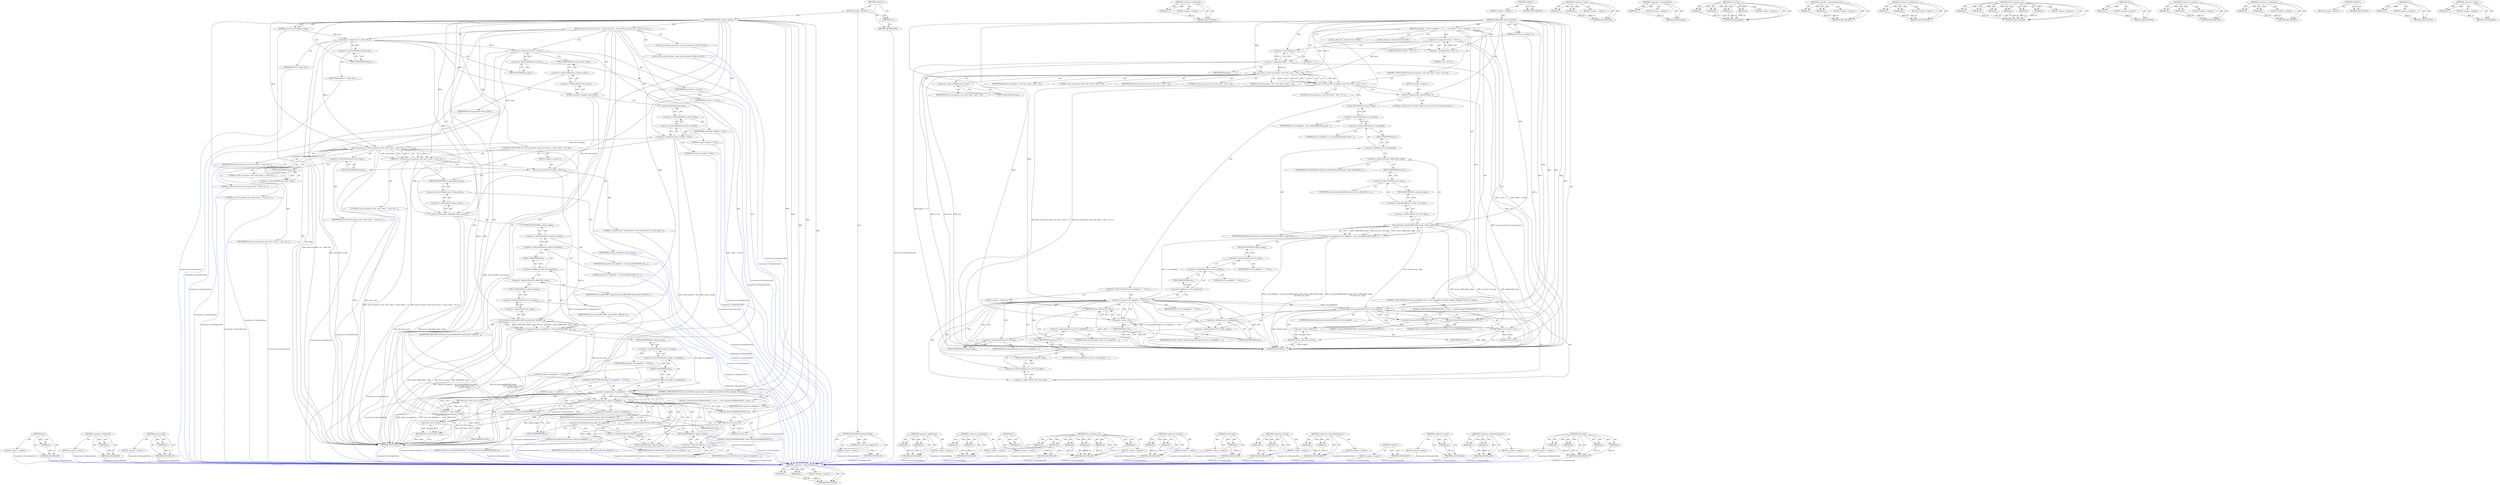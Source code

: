 digraph "dvb_attach" {
vulnerable_146 [label=<(METHOD,&lt;operator&gt;.indirectFieldAccess)>];
vulnerable_147 [label=<(PARAM,p1)>];
vulnerable_148 [label=<(PARAM,p2)>];
vulnerable_149 [label=<(BLOCK,&lt;empty&gt;,&lt;empty&gt;)>];
vulnerable_150 [label=<(METHOD_RETURN,ANY)>];
vulnerable_172 [label=<(METHOD,&lt;operator&gt;.addressOf)>];
vulnerable_173 [label=<(PARAM,p1)>];
vulnerable_174 [label=<(BLOCK,&lt;empty&gt;,&lt;empty&gt;)>];
vulnerable_175 [label=<(METHOD_RETURN,ANY)>];
vulnerable_6 [label=<(METHOD,&lt;global&gt;)<SUB>1</SUB>>];
vulnerable_7 [label=<(BLOCK,&lt;empty&gt;,&lt;empty&gt;)<SUB>1</SUB>>];
vulnerable_8 [label=<(METHOD,m88rs2000_frontend_attach)<SUB>1</SUB>>];
vulnerable_9 [label=<(PARAM,struct dvb_usb_adapter *d)<SUB>1</SUB>>];
vulnerable_10 [label=<(BLOCK,{
	u8 obuf[] = { 0x51 };
	u8 ibuf[] = { 0 };
 
...,{
	u8 obuf[] = { 0x51 };
	u8 ibuf[] = { 0 };
 
...)<SUB>2</SUB>>];
vulnerable_11 [label="<(LOCAL,u8[1] obuf: u8[1])<SUB>3</SUB>>"];
vulnerable_12 [label=<(&lt;operator&gt;.assignment,obuf[] = { 0x51 })<SUB>3</SUB>>];
vulnerable_13 [label=<(IDENTIFIER,obuf,obuf[] = { 0x51 })<SUB>3</SUB>>];
vulnerable_14 [label=<(&lt;operator&gt;.arrayInitializer,{ 0x51 })<SUB>3</SUB>>];
vulnerable_15 [label=<(LITERAL,0x51,{ 0x51 })<SUB>3</SUB>>];
vulnerable_16 [label="<(LOCAL,u8[1] ibuf: u8[1])<SUB>4</SUB>>"];
vulnerable_17 [label=<(&lt;operator&gt;.assignment,ibuf[] = { 0 })<SUB>4</SUB>>];
vulnerable_18 [label=<(IDENTIFIER,ibuf,ibuf[] = { 0 })<SUB>4</SUB>>];
vulnerable_19 [label=<(&lt;operator&gt;.arrayInitializer,{ 0 })<SUB>4</SUB>>];
vulnerable_20 [label=<(LITERAL,0,{ 0 })<SUB>4</SUB>>];
vulnerable_21 [label=<(CONTROL_STRUCTURE,IF,if (dvb_usb_generic_rw(d-&gt;dev, obuf, 1, ibuf, 1, 0) &lt; 0))<SUB>6</SUB>>];
vulnerable_22 [label=<(&lt;operator&gt;.lessThan,dvb_usb_generic_rw(d-&gt;dev, obuf, 1, ibuf, 1, 0)...)<SUB>6</SUB>>];
vulnerable_23 [label=<(dvb_usb_generic_rw,dvb_usb_generic_rw(d-&gt;dev, obuf, 1, ibuf, 1, 0))<SUB>6</SUB>>];
vulnerable_24 [label=<(&lt;operator&gt;.indirectFieldAccess,d-&gt;dev)<SUB>6</SUB>>];
vulnerable_25 [label=<(IDENTIFIER,d,dvb_usb_generic_rw(d-&gt;dev, obuf, 1, ibuf, 1, 0))<SUB>6</SUB>>];
vulnerable_26 [label=<(FIELD_IDENTIFIER,dev,dev)<SUB>6</SUB>>];
vulnerable_27 [label=<(IDENTIFIER,obuf,dvb_usb_generic_rw(d-&gt;dev, obuf, 1, ibuf, 1, 0))<SUB>6</SUB>>];
vulnerable_28 [label=<(LITERAL,1,dvb_usb_generic_rw(d-&gt;dev, obuf, 1, ibuf, 1, 0))<SUB>6</SUB>>];
vulnerable_29 [label=<(IDENTIFIER,ibuf,dvb_usb_generic_rw(d-&gt;dev, obuf, 1, ibuf, 1, 0))<SUB>6</SUB>>];
vulnerable_30 [label=<(LITERAL,1,dvb_usb_generic_rw(d-&gt;dev, obuf, 1, ibuf, 1, 0))<SUB>6</SUB>>];
vulnerable_31 [label=<(LITERAL,0,dvb_usb_generic_rw(d-&gt;dev, obuf, 1, ibuf, 1, 0))<SUB>6</SUB>>];
vulnerable_32 [label=<(LITERAL,0,dvb_usb_generic_rw(d-&gt;dev, obuf, 1, ibuf, 1, 0)...)<SUB>6</SUB>>];
vulnerable_33 [label=<(BLOCK,&lt;empty&gt;,&lt;empty&gt;)<SUB>7</SUB>>];
vulnerable_34 [label=<(err,err(&quot;command 0x51 transfer failed.&quot;))<SUB>7</SUB>>];
vulnerable_35 [label=<(LITERAL,&quot;command 0x51 transfer failed.&quot;,err(&quot;command 0x51 transfer failed.&quot;))<SUB>7</SUB>>];
vulnerable_36 [label=<(&lt;operator&gt;.assignment,d-&gt;fe_adap[0].fe = dvb_attach(m88rs2000_attach,...)<SUB>9</SUB>>];
vulnerable_37 [label=<(&lt;operator&gt;.fieldAccess,d-&gt;fe_adap[0].fe)<SUB>9</SUB>>];
vulnerable_38 [label=<(&lt;operator&gt;.indirectIndexAccess,d-&gt;fe_adap[0])<SUB>9</SUB>>];
vulnerable_39 [label=<(&lt;operator&gt;.indirectFieldAccess,d-&gt;fe_adap)<SUB>9</SUB>>];
vulnerable_40 [label=<(IDENTIFIER,d,d-&gt;fe_adap[0].fe = dvb_attach(m88rs2000_attach,...)<SUB>9</SUB>>];
vulnerable_41 [label=<(FIELD_IDENTIFIER,fe_adap,fe_adap)<SUB>9</SUB>>];
vulnerable_42 [label=<(LITERAL,0,d-&gt;fe_adap[0].fe = dvb_attach(m88rs2000_attach,...)<SUB>9</SUB>>];
vulnerable_43 [label=<(FIELD_IDENTIFIER,fe,fe)<SUB>9</SUB>>];
vulnerable_44 [label=<(dvb_attach,dvb_attach(m88rs2000_attach, &amp;s421_m88rs2000_co...)<SUB>9</SUB>>];
vulnerable_45 [label=<(IDENTIFIER,m88rs2000_attach,dvb_attach(m88rs2000_attach, &amp;s421_m88rs2000_co...)<SUB>9</SUB>>];
vulnerable_46 [label=<(&lt;operator&gt;.addressOf,&amp;s421_m88rs2000_config)<SUB>9</SUB>>];
vulnerable_47 [label=<(IDENTIFIER,s421_m88rs2000_config,dvb_attach(m88rs2000_attach, &amp;s421_m88rs2000_co...)<SUB>9</SUB>>];
vulnerable_48 [label=<(&lt;operator&gt;.addressOf,&amp;d-&gt;dev-&gt;i2c_adap)<SUB>10</SUB>>];
vulnerable_49 [label=<(&lt;operator&gt;.indirectFieldAccess,d-&gt;dev-&gt;i2c_adap)<SUB>10</SUB>>];
vulnerable_50 [label=<(&lt;operator&gt;.indirectFieldAccess,d-&gt;dev)<SUB>10</SUB>>];
vulnerable_51 [label=<(IDENTIFIER,d,dvb_attach(m88rs2000_attach, &amp;s421_m88rs2000_co...)<SUB>10</SUB>>];
vulnerable_52 [label=<(FIELD_IDENTIFIER,dev,dev)<SUB>10</SUB>>];
vulnerable_53 [label=<(FIELD_IDENTIFIER,i2c_adap,i2c_adap)<SUB>10</SUB>>];
vulnerable_54 [label=<(CONTROL_STRUCTURE,IF,if (d-&gt;fe_adap[0].fe == NULL))<SUB>12</SUB>>];
vulnerable_55 [label=<(&lt;operator&gt;.equals,d-&gt;fe_adap[0].fe == NULL)<SUB>12</SUB>>];
vulnerable_56 [label=<(&lt;operator&gt;.fieldAccess,d-&gt;fe_adap[0].fe)<SUB>12</SUB>>];
vulnerable_57 [label=<(&lt;operator&gt;.indirectIndexAccess,d-&gt;fe_adap[0])<SUB>12</SUB>>];
vulnerable_58 [label=<(&lt;operator&gt;.indirectFieldAccess,d-&gt;fe_adap)<SUB>12</SUB>>];
vulnerable_59 [label=<(IDENTIFIER,d,d-&gt;fe_adap[0].fe == NULL)<SUB>12</SUB>>];
vulnerable_60 [label=<(FIELD_IDENTIFIER,fe_adap,fe_adap)<SUB>12</SUB>>];
vulnerable_61 [label=<(LITERAL,0,d-&gt;fe_adap[0].fe == NULL)<SUB>12</SUB>>];
vulnerable_62 [label=<(FIELD_IDENTIFIER,fe,fe)<SUB>12</SUB>>];
vulnerable_63 [label=<(IDENTIFIER,NULL,d-&gt;fe_adap[0].fe == NULL)<SUB>12</SUB>>];
vulnerable_64 [label=<(BLOCK,&lt;empty&gt;,&lt;empty&gt;)<SUB>13</SUB>>];
vulnerable_65 [label=<(RETURN,return -EIO;,return -EIO;)<SUB>13</SUB>>];
vulnerable_66 [label=<(&lt;operator&gt;.minus,-EIO)<SUB>13</SUB>>];
vulnerable_67 [label=<(IDENTIFIER,EIO,-EIO)<SUB>13</SUB>>];
vulnerable_68 [label=<(CONTROL_STRUCTURE,IF,if (dvb_attach(ts2020_attach, d-&gt;fe_adap[0].fe,
 				&amp;dw2104_ts2020_config,
				&amp;d-&gt;dev-&gt;i2c_adap)))<SUB>15</SUB>>];
vulnerable_69 [label=<(dvb_attach,dvb_attach(ts2020_attach, d-&gt;fe_adap[0].fe,
 		...)<SUB>15</SUB>>];
vulnerable_70 [label=<(IDENTIFIER,ts2020_attach,dvb_attach(ts2020_attach, d-&gt;fe_adap[0].fe,
 		...)<SUB>15</SUB>>];
vulnerable_71 [label=<(&lt;operator&gt;.fieldAccess,d-&gt;fe_adap[0].fe)<SUB>15</SUB>>];
vulnerable_72 [label=<(&lt;operator&gt;.indirectIndexAccess,d-&gt;fe_adap[0])<SUB>15</SUB>>];
vulnerable_73 [label=<(&lt;operator&gt;.indirectFieldAccess,d-&gt;fe_adap)<SUB>15</SUB>>];
vulnerable_74 [label=<(IDENTIFIER,d,dvb_attach(ts2020_attach, d-&gt;fe_adap[0].fe,
 		...)<SUB>15</SUB>>];
vulnerable_75 [label=<(FIELD_IDENTIFIER,fe_adap,fe_adap)<SUB>15</SUB>>];
vulnerable_76 [label=<(LITERAL,0,dvb_attach(ts2020_attach, d-&gt;fe_adap[0].fe,
 		...)<SUB>15</SUB>>];
vulnerable_77 [label=<(FIELD_IDENTIFIER,fe,fe)<SUB>15</SUB>>];
vulnerable_78 [label=<(&lt;operator&gt;.addressOf,&amp;dw2104_ts2020_config)<SUB>16</SUB>>];
vulnerable_79 [label=<(IDENTIFIER,dw2104_ts2020_config,dvb_attach(ts2020_attach, d-&gt;fe_adap[0].fe,
 		...)<SUB>16</SUB>>];
vulnerable_80 [label=<(&lt;operator&gt;.addressOf,&amp;d-&gt;dev-&gt;i2c_adap)<SUB>17</SUB>>];
vulnerable_81 [label=<(&lt;operator&gt;.indirectFieldAccess,d-&gt;dev-&gt;i2c_adap)<SUB>17</SUB>>];
vulnerable_82 [label=<(&lt;operator&gt;.indirectFieldAccess,d-&gt;dev)<SUB>17</SUB>>];
vulnerable_83 [label=<(IDENTIFIER,d,dvb_attach(ts2020_attach, d-&gt;fe_adap[0].fe,
 		...)<SUB>17</SUB>>];
vulnerable_84 [label=<(FIELD_IDENTIFIER,dev,dev)<SUB>17</SUB>>];
vulnerable_85 [label=<(FIELD_IDENTIFIER,i2c_adap,i2c_adap)<SUB>17</SUB>>];
vulnerable_86 [label=<(BLOCK,{
 		info(&quot;Attached RS2000/TS2020!&quot;);
 		return...,{
 		info(&quot;Attached RS2000/TS2020!&quot;);
 		return...)<SUB>17</SUB>>];
vulnerable_87 [label=<(info,info(&quot;Attached RS2000/TS2020!&quot;))<SUB>18</SUB>>];
vulnerable_88 [label=<(LITERAL,&quot;Attached RS2000/TS2020!&quot;,info(&quot;Attached RS2000/TS2020!&quot;))<SUB>18</SUB>>];
vulnerable_89 [label=<(RETURN,return 0;,return 0;)<SUB>19</SUB>>];
vulnerable_90 [label=<(LITERAL,0,return 0;)<SUB>19</SUB>>];
vulnerable_91 [label=<(info,info(&quot;Failed to attach RS2000/TS2020!&quot;))<SUB>22</SUB>>];
vulnerable_92 [label=<(LITERAL,&quot;Failed to attach RS2000/TS2020!&quot;,info(&quot;Failed to attach RS2000/TS2020!&quot;))<SUB>22</SUB>>];
vulnerable_93 [label=<(RETURN,return -EIO;,return -EIO;)<SUB>23</SUB>>];
vulnerable_94 [label=<(&lt;operator&gt;.minus,-EIO)<SUB>23</SUB>>];
vulnerable_95 [label=<(IDENTIFIER,EIO,-EIO)<SUB>23</SUB>>];
vulnerable_96 [label=<(METHOD_RETURN,int)<SUB>1</SUB>>];
vulnerable_98 [label=<(METHOD_RETURN,ANY)<SUB>1</SUB>>];
vulnerable_176 [label=<(METHOD,&lt;operator&gt;.equals)>];
vulnerable_177 [label=<(PARAM,p1)>];
vulnerable_178 [label=<(PARAM,p2)>];
vulnerable_179 [label=<(BLOCK,&lt;empty&gt;,&lt;empty&gt;)>];
vulnerable_180 [label=<(METHOD_RETURN,ANY)>];
vulnerable_128 [label=<(METHOD,&lt;operator&gt;.arrayInitializer)>];
vulnerable_129 [label=<(PARAM,p1)>];
vulnerable_130 [label=<(BLOCK,&lt;empty&gt;,&lt;empty&gt;)>];
vulnerable_131 [label=<(METHOD_RETURN,ANY)>];
vulnerable_165 [label=<(METHOD,dvb_attach)>];
vulnerable_166 [label=<(PARAM,p1)>];
vulnerable_167 [label=<(PARAM,p2)>];
vulnerable_168 [label=<(PARAM,p3)>];
vulnerable_169 [label=<(PARAM,p4)>];
vulnerable_170 [label=<(BLOCK,&lt;empty&gt;,&lt;empty&gt;)>];
vulnerable_171 [label=<(METHOD_RETURN,ANY)>];
vulnerable_160 [label=<(METHOD,&lt;operator&gt;.indirectIndexAccess)>];
vulnerable_161 [label=<(PARAM,p1)>];
vulnerable_162 [label=<(PARAM,p2)>];
vulnerable_163 [label=<(BLOCK,&lt;empty&gt;,&lt;empty&gt;)>];
vulnerable_164 [label=<(METHOD_RETURN,ANY)>];
vulnerable_155 [label=<(METHOD,&lt;operator&gt;.fieldAccess)>];
vulnerable_156 [label=<(PARAM,p1)>];
vulnerable_157 [label=<(PARAM,p2)>];
vulnerable_158 [label=<(BLOCK,&lt;empty&gt;,&lt;empty&gt;)>];
vulnerable_159 [label=<(METHOD_RETURN,ANY)>];
vulnerable_137 [label=<(METHOD,dvb_usb_generic_rw)>];
vulnerable_138 [label=<(PARAM,p1)>];
vulnerable_139 [label=<(PARAM,p2)>];
vulnerable_140 [label=<(PARAM,p3)>];
vulnerable_141 [label=<(PARAM,p4)>];
vulnerable_142 [label=<(PARAM,p5)>];
vulnerable_143 [label=<(PARAM,p6)>];
vulnerable_144 [label=<(BLOCK,&lt;empty&gt;,&lt;empty&gt;)>];
vulnerable_145 [label=<(METHOD_RETURN,ANY)>];
vulnerable_185 [label=<(METHOD,info)>];
vulnerable_186 [label=<(PARAM,p1)>];
vulnerable_187 [label=<(BLOCK,&lt;empty&gt;,&lt;empty&gt;)>];
vulnerable_188 [label=<(METHOD_RETURN,ANY)>];
vulnerable_132 [label=<(METHOD,&lt;operator&gt;.lessThan)>];
vulnerable_133 [label=<(PARAM,p1)>];
vulnerable_134 [label=<(PARAM,p2)>];
vulnerable_135 [label=<(BLOCK,&lt;empty&gt;,&lt;empty&gt;)>];
vulnerable_136 [label=<(METHOD_RETURN,ANY)>];
vulnerable_123 [label=<(METHOD,&lt;operator&gt;.assignment)>];
vulnerable_124 [label=<(PARAM,p1)>];
vulnerable_125 [label=<(PARAM,p2)>];
vulnerable_126 [label=<(BLOCK,&lt;empty&gt;,&lt;empty&gt;)>];
vulnerable_127 [label=<(METHOD_RETURN,ANY)>];
vulnerable_117 [label=<(METHOD,&lt;global&gt;)<SUB>1</SUB>>];
vulnerable_118 [label=<(BLOCK,&lt;empty&gt;,&lt;empty&gt;)>];
vulnerable_119 [label=<(METHOD_RETURN,ANY)>];
vulnerable_151 [label=<(METHOD,err)>];
vulnerable_152 [label=<(PARAM,p1)>];
vulnerable_153 [label=<(BLOCK,&lt;empty&gt;,&lt;empty&gt;)>];
vulnerable_154 [label=<(METHOD_RETURN,ANY)>];
vulnerable_181 [label=<(METHOD,&lt;operator&gt;.minus)>];
vulnerable_182 [label=<(PARAM,p1)>];
vulnerable_183 [label=<(BLOCK,&lt;empty&gt;,&lt;empty&gt;)>];
vulnerable_184 [label=<(METHOD_RETURN,ANY)>];
fixed_214 [label=<(METHOD,info)>];
fixed_215 [label=<(PARAM,p1)>];
fixed_216 [label=<(BLOCK,&lt;empty&gt;,&lt;empty&gt;)>];
fixed_217 [label=<(METHOD_RETURN,ANY)>];
fixed_162 [label=<(METHOD,&lt;operator&gt;.addressOf)>];
fixed_163 [label=<(PARAM,p1)>];
fixed_164 [label=<(BLOCK,&lt;empty&gt;,&lt;empty&gt;)>];
fixed_165 [label=<(METHOD_RETURN,ANY)>];
fixed_189 [label=<(METHOD,mutex_unlock)>];
fixed_190 [label=<(PARAM,p1)>];
fixed_191 [label=<(BLOCK,&lt;empty&gt;,&lt;empty&gt;)>];
fixed_192 [label=<(METHOD_RETURN,ANY)>];
fixed_6 [label=<(METHOD,&lt;global&gt;)<SUB>1</SUB>>];
fixed_7 [label=<(BLOCK,&lt;empty&gt;,&lt;empty&gt;)<SUB>1</SUB>>];
fixed_8 [label=<(METHOD,m88rs2000_frontend_attach)<SUB>1</SUB>>];
fixed_9 [label=<(PARAM,struct dvb_usb_adapter *d)<SUB>1</SUB>>];
fixed_10 [label=<(BLOCK,&lt;empty&gt;,&lt;empty&gt;)>];
fixed_11 [label=<(METHOD_RETURN,int)<SUB>1</SUB>>];
fixed_13 [label=<(UNKNOWN,),))<SUB>1</SUB>>];
fixed_14 [label=<(METHOD,m88rs2000_frontend_attach)<SUB>2</SUB>>];
fixed_15 [label=<(PARAM,struct dvb_usb_adapter *adap)<SUB>2</SUB>>];
fixed_16 [label=<(BLOCK,{
	struct dvb_usb_device *d = adap-&gt;dev;
	struc...,{
	struct dvb_usb_device *d = adap-&gt;dev;
	struc...)<SUB>3</SUB>>];
fixed_17 [label="<(LOCAL,struct dvb_usb_device* d: dvb_usb_device*)<SUB>4</SUB>>"];
fixed_18 [label=<(&lt;operator&gt;.assignment,*d = adap-&gt;dev)<SUB>4</SUB>>];
fixed_19 [label=<(IDENTIFIER,d,*d = adap-&gt;dev)<SUB>4</SUB>>];
fixed_20 [label=<(&lt;operator&gt;.indirectFieldAccess,adap-&gt;dev)<SUB>4</SUB>>];
fixed_21 [label=<(IDENTIFIER,adap,*d = adap-&gt;dev)<SUB>4</SUB>>];
fixed_22 [label=<(FIELD_IDENTIFIER,dev,dev)<SUB>4</SUB>>];
fixed_23 [label="<(LOCAL,struct dw2102_state* state: dw2102_state*)<SUB>5</SUB>>"];
fixed_24 [label=<(&lt;operator&gt;.assignment,*state = d-&gt;priv)<SUB>5</SUB>>];
fixed_25 [label=<(IDENTIFIER,state,*state = d-&gt;priv)<SUB>5</SUB>>];
fixed_26 [label=<(&lt;operator&gt;.indirectFieldAccess,d-&gt;priv)<SUB>5</SUB>>];
fixed_27 [label=<(IDENTIFIER,d,*state = d-&gt;priv)<SUB>5</SUB>>];
fixed_28 [label=<(FIELD_IDENTIFIER,priv,priv)<SUB>5</SUB>>];
fixed_29 [label=<(mutex_lock,mutex_lock(&amp;d-&gt;data_mutex))<SUB>7</SUB>>];
fixed_30 [label=<(&lt;operator&gt;.addressOf,&amp;d-&gt;data_mutex)<SUB>7</SUB>>];
fixed_31 [label=<(&lt;operator&gt;.indirectFieldAccess,d-&gt;data_mutex)<SUB>7</SUB>>];
fixed_32 [label=<(IDENTIFIER,d,mutex_lock(&amp;d-&gt;data_mutex))<SUB>7</SUB>>];
fixed_33 [label=<(FIELD_IDENTIFIER,data_mutex,data_mutex)<SUB>7</SUB>>];
fixed_34 [label=<(&lt;operator&gt;.assignment,state-&gt;data[0] = 0x51)<SUB>9</SUB>>];
fixed_35 [label=<(&lt;operator&gt;.indirectIndexAccess,state-&gt;data[0])<SUB>9</SUB>>];
fixed_36 [label=<(&lt;operator&gt;.indirectFieldAccess,state-&gt;data)<SUB>9</SUB>>];
fixed_37 [label=<(IDENTIFIER,state,state-&gt;data[0] = 0x51)<SUB>9</SUB>>];
fixed_38 [label=<(FIELD_IDENTIFIER,data,data)<SUB>9</SUB>>];
fixed_39 [label=<(LITERAL,0,state-&gt;data[0] = 0x51)<SUB>9</SUB>>];
fixed_40 [label=<(LITERAL,0x51,state-&gt;data[0] = 0x51)<SUB>9</SUB>>];
fixed_41 [label=<(CONTROL_STRUCTURE,IF,if (dvb_usb_generic_rw(d, state-&gt;data, 1, state-&gt;data, 1, 0) &lt; 0))<SUB>11</SUB>>];
fixed_42 [label=<(&lt;operator&gt;.lessThan,dvb_usb_generic_rw(d, state-&gt;data, 1, state-&gt;da...)<SUB>11</SUB>>];
fixed_43 [label=<(dvb_usb_generic_rw,dvb_usb_generic_rw(d, state-&gt;data, 1, state-&gt;da...)<SUB>11</SUB>>];
fixed_44 [label=<(IDENTIFIER,d,dvb_usb_generic_rw(d, state-&gt;data, 1, state-&gt;da...)<SUB>11</SUB>>];
fixed_45 [label=<(&lt;operator&gt;.indirectFieldAccess,state-&gt;data)<SUB>11</SUB>>];
fixed_46 [label=<(IDENTIFIER,state,dvb_usb_generic_rw(d, state-&gt;data, 1, state-&gt;da...)<SUB>11</SUB>>];
fixed_47 [label=<(FIELD_IDENTIFIER,data,data)<SUB>11</SUB>>];
fixed_48 [label=<(LITERAL,1,dvb_usb_generic_rw(d, state-&gt;data, 1, state-&gt;da...)<SUB>11</SUB>>];
fixed_49 [label=<(&lt;operator&gt;.indirectFieldAccess,state-&gt;data)<SUB>11</SUB>>];
fixed_50 [label=<(IDENTIFIER,state,dvb_usb_generic_rw(d, state-&gt;data, 1, state-&gt;da...)<SUB>11</SUB>>];
fixed_51 [label=<(FIELD_IDENTIFIER,data,data)<SUB>11</SUB>>];
fixed_52 [label=<(LITERAL,1,dvb_usb_generic_rw(d, state-&gt;data, 1, state-&gt;da...)<SUB>11</SUB>>];
fixed_53 [label=<(LITERAL,0,dvb_usb_generic_rw(d, state-&gt;data, 1, state-&gt;da...)<SUB>11</SUB>>];
fixed_54 [label=<(LITERAL,0,dvb_usb_generic_rw(d, state-&gt;data, 1, state-&gt;da...)<SUB>11</SUB>>];
fixed_55 [label=<(BLOCK,&lt;empty&gt;,&lt;empty&gt;)<SUB>12</SUB>>];
fixed_56 [label=<(err,err(&quot;command 0x51 transfer failed.&quot;))<SUB>12</SUB>>];
fixed_57 [label=<(LITERAL,&quot;command 0x51 transfer failed.&quot;,err(&quot;command 0x51 transfer failed.&quot;))<SUB>12</SUB>>];
fixed_58 [label=<(mutex_unlock,mutex_unlock(&amp;d-&gt;data_mutex))<SUB>14</SUB>>];
fixed_59 [label=<(&lt;operator&gt;.addressOf,&amp;d-&gt;data_mutex)<SUB>14</SUB>>];
fixed_60 [label=<(&lt;operator&gt;.indirectFieldAccess,d-&gt;data_mutex)<SUB>14</SUB>>];
fixed_61 [label=<(IDENTIFIER,d,mutex_unlock(&amp;d-&gt;data_mutex))<SUB>14</SUB>>];
fixed_62 [label=<(FIELD_IDENTIFIER,data_mutex,data_mutex)<SUB>14</SUB>>];
fixed_63 [label=<(&lt;operator&gt;.assignment,adap-&gt;fe_adap[0].fe = dvb_attach(m88rs2000_atta...)<SUB>16</SUB>>];
fixed_64 [label=<(&lt;operator&gt;.fieldAccess,adap-&gt;fe_adap[0].fe)<SUB>16</SUB>>];
fixed_65 [label=<(&lt;operator&gt;.indirectIndexAccess,adap-&gt;fe_adap[0])<SUB>16</SUB>>];
fixed_66 [label=<(&lt;operator&gt;.indirectFieldAccess,adap-&gt;fe_adap)<SUB>16</SUB>>];
fixed_67 [label=<(IDENTIFIER,adap,adap-&gt;fe_adap[0].fe = dvb_attach(m88rs2000_atta...)<SUB>16</SUB>>];
fixed_68 [label=<(FIELD_IDENTIFIER,fe_adap,fe_adap)<SUB>16</SUB>>];
fixed_69 [label=<(LITERAL,0,adap-&gt;fe_adap[0].fe = dvb_attach(m88rs2000_atta...)<SUB>16</SUB>>];
fixed_70 [label=<(FIELD_IDENTIFIER,fe,fe)<SUB>16</SUB>>];
fixed_71 [label=<(dvb_attach,dvb_attach(m88rs2000_attach,
					&amp;s421_m88rs20...)<SUB>16</SUB>>];
fixed_72 [label=<(IDENTIFIER,m88rs2000_attach,dvb_attach(m88rs2000_attach,
					&amp;s421_m88rs20...)<SUB>16</SUB>>];
fixed_73 [label=<(&lt;operator&gt;.addressOf,&amp;s421_m88rs2000_config)<SUB>17</SUB>>];
fixed_74 [label=<(IDENTIFIER,s421_m88rs2000_config,dvb_attach(m88rs2000_attach,
					&amp;s421_m88rs20...)<SUB>17</SUB>>];
fixed_75 [label=<(&lt;operator&gt;.addressOf,&amp;d-&gt;i2c_adap)<SUB>18</SUB>>];
fixed_76 [label=<(&lt;operator&gt;.indirectFieldAccess,d-&gt;i2c_adap)<SUB>18</SUB>>];
fixed_77 [label=<(IDENTIFIER,d,dvb_attach(m88rs2000_attach,
					&amp;s421_m88rs20...)<SUB>18</SUB>>];
fixed_78 [label=<(FIELD_IDENTIFIER,i2c_adap,i2c_adap)<SUB>18</SUB>>];
fixed_79 [label=<(CONTROL_STRUCTURE,IF,if (adap-&gt;fe_adap[0].fe == NULL))<SUB>20</SUB>>];
fixed_80 [label=<(&lt;operator&gt;.equals,adap-&gt;fe_adap[0].fe == NULL)<SUB>20</SUB>>];
fixed_81 [label=<(&lt;operator&gt;.fieldAccess,adap-&gt;fe_adap[0].fe)<SUB>20</SUB>>];
fixed_82 [label=<(&lt;operator&gt;.indirectIndexAccess,adap-&gt;fe_adap[0])<SUB>20</SUB>>];
fixed_83 [label=<(&lt;operator&gt;.indirectFieldAccess,adap-&gt;fe_adap)<SUB>20</SUB>>];
fixed_84 [label=<(IDENTIFIER,adap,adap-&gt;fe_adap[0].fe == NULL)<SUB>20</SUB>>];
fixed_85 [label=<(FIELD_IDENTIFIER,fe_adap,fe_adap)<SUB>20</SUB>>];
fixed_86 [label=<(LITERAL,0,adap-&gt;fe_adap[0].fe == NULL)<SUB>20</SUB>>];
fixed_87 [label=<(FIELD_IDENTIFIER,fe,fe)<SUB>20</SUB>>];
fixed_88 [label=<(IDENTIFIER,NULL,adap-&gt;fe_adap[0].fe == NULL)<SUB>20</SUB>>];
fixed_89 [label=<(BLOCK,&lt;empty&gt;,&lt;empty&gt;)<SUB>21</SUB>>];
fixed_90 [label=<(RETURN,return -EIO;,return -EIO;)<SUB>21</SUB>>];
fixed_91 [label=<(&lt;operator&gt;.minus,-EIO)<SUB>21</SUB>>];
fixed_92 [label=<(IDENTIFIER,EIO,-EIO)<SUB>21</SUB>>];
fixed_93 [label=<(CONTROL_STRUCTURE,IF,if (dvb_attach(ts2020_attach, adap-&gt;fe_adap[0].fe,
 				&amp;dw2104_ts2020_config,
				&amp;d-&gt;i2c_adap)))<SUB>23</SUB>>];
fixed_94 [label=<(dvb_attach,dvb_attach(ts2020_attach, adap-&gt;fe_adap[0].fe,
...)<SUB>23</SUB>>];
fixed_95 [label=<(IDENTIFIER,ts2020_attach,dvb_attach(ts2020_attach, adap-&gt;fe_adap[0].fe,
...)<SUB>23</SUB>>];
fixed_96 [label=<(&lt;operator&gt;.fieldAccess,adap-&gt;fe_adap[0].fe)<SUB>23</SUB>>];
fixed_97 [label=<(&lt;operator&gt;.indirectIndexAccess,adap-&gt;fe_adap[0])<SUB>23</SUB>>];
fixed_98 [label=<(&lt;operator&gt;.indirectFieldAccess,adap-&gt;fe_adap)<SUB>23</SUB>>];
fixed_99 [label=<(IDENTIFIER,adap,dvb_attach(ts2020_attach, adap-&gt;fe_adap[0].fe,
...)<SUB>23</SUB>>];
fixed_100 [label=<(FIELD_IDENTIFIER,fe_adap,fe_adap)<SUB>23</SUB>>];
fixed_101 [label=<(LITERAL,0,dvb_attach(ts2020_attach, adap-&gt;fe_adap[0].fe,
...)<SUB>23</SUB>>];
fixed_102 [label=<(FIELD_IDENTIFIER,fe,fe)<SUB>23</SUB>>];
fixed_103 [label=<(&lt;operator&gt;.addressOf,&amp;dw2104_ts2020_config)<SUB>24</SUB>>];
fixed_104 [label=<(IDENTIFIER,dw2104_ts2020_config,dvb_attach(ts2020_attach, adap-&gt;fe_adap[0].fe,
...)<SUB>24</SUB>>];
fixed_105 [label=<(&lt;operator&gt;.addressOf,&amp;d-&gt;i2c_adap)<SUB>25</SUB>>];
fixed_106 [label=<(&lt;operator&gt;.indirectFieldAccess,d-&gt;i2c_adap)<SUB>25</SUB>>];
fixed_107 [label=<(IDENTIFIER,d,dvb_attach(ts2020_attach, adap-&gt;fe_adap[0].fe,
...)<SUB>25</SUB>>];
fixed_108 [label=<(FIELD_IDENTIFIER,i2c_adap,i2c_adap)<SUB>25</SUB>>];
fixed_109 [label=<(BLOCK,{
 		info(&quot;Attached RS2000/TS2020!&quot;);
 		return...,{
 		info(&quot;Attached RS2000/TS2020!&quot;);
 		return...)<SUB>25</SUB>>];
fixed_110 [label=<(info,info(&quot;Attached RS2000/TS2020!&quot;))<SUB>26</SUB>>];
fixed_111 [label=<(LITERAL,&quot;Attached RS2000/TS2020!&quot;,info(&quot;Attached RS2000/TS2020!&quot;))<SUB>26</SUB>>];
fixed_112 [label=<(RETURN,return 0;,return 0;)<SUB>27</SUB>>];
fixed_113 [label=<(LITERAL,0,return 0;)<SUB>27</SUB>>];
fixed_114 [label=<(info,info(&quot;Failed to attach RS2000/TS2020!&quot;))<SUB>30</SUB>>];
fixed_115 [label=<(LITERAL,&quot;Failed to attach RS2000/TS2020!&quot;,info(&quot;Failed to attach RS2000/TS2020!&quot;))<SUB>30</SUB>>];
fixed_116 [label=<(RETURN,return -EIO;,return -EIO;)<SUB>31</SUB>>];
fixed_117 [label=<(&lt;operator&gt;.minus,-EIO)<SUB>31</SUB>>];
fixed_118 [label=<(IDENTIFIER,EIO,-EIO)<SUB>31</SUB>>];
fixed_119 [label=<(METHOD_RETURN,int)<SUB>2</SUB>>];
fixed_121 [label=<(METHOD_RETURN,ANY)<SUB>1</SUB>>];
fixed_193 [label=<(METHOD,&lt;operator&gt;.fieldAccess)>];
fixed_194 [label=<(PARAM,p1)>];
fixed_195 [label=<(PARAM,p2)>];
fixed_196 [label=<(BLOCK,&lt;empty&gt;,&lt;empty&gt;)>];
fixed_197 [label=<(METHOD_RETURN,ANY)>];
fixed_148 [label=<(METHOD,&lt;operator&gt;.assignment)>];
fixed_149 [label=<(PARAM,p1)>];
fixed_150 [label=<(PARAM,p2)>];
fixed_151 [label=<(BLOCK,&lt;empty&gt;,&lt;empty&gt;)>];
fixed_152 [label=<(METHOD_RETURN,ANY)>];
fixed_185 [label=<(METHOD,err)>];
fixed_186 [label=<(PARAM,p1)>];
fixed_187 [label=<(BLOCK,&lt;empty&gt;,&lt;empty&gt;)>];
fixed_188 [label=<(METHOD_RETURN,ANY)>];
fixed_176 [label=<(METHOD,dvb_usb_generic_rw)>];
fixed_177 [label=<(PARAM,p1)>];
fixed_178 [label=<(PARAM,p2)>];
fixed_179 [label=<(PARAM,p3)>];
fixed_180 [label=<(PARAM,p4)>];
fixed_181 [label=<(PARAM,p5)>];
fixed_182 [label=<(PARAM,p6)>];
fixed_183 [label=<(BLOCK,&lt;empty&gt;,&lt;empty&gt;)>];
fixed_184 [label=<(METHOD_RETURN,ANY)>];
fixed_171 [label=<(METHOD,&lt;operator&gt;.lessThan)>];
fixed_172 [label=<(PARAM,p1)>];
fixed_173 [label=<(PARAM,p2)>];
fixed_174 [label=<(BLOCK,&lt;empty&gt;,&lt;empty&gt;)>];
fixed_175 [label=<(METHOD_RETURN,ANY)>];
fixed_158 [label=<(METHOD,mutex_lock)>];
fixed_159 [label=<(PARAM,p1)>];
fixed_160 [label=<(BLOCK,&lt;empty&gt;,&lt;empty&gt;)>];
fixed_161 [label=<(METHOD_RETURN,ANY)>];
fixed_205 [label=<(METHOD,&lt;operator&gt;.equals)>];
fixed_206 [label=<(PARAM,p1)>];
fixed_207 [label=<(PARAM,p2)>];
fixed_208 [label=<(BLOCK,&lt;empty&gt;,&lt;empty&gt;)>];
fixed_209 [label=<(METHOD_RETURN,ANY)>];
fixed_153 [label=<(METHOD,&lt;operator&gt;.indirectFieldAccess)>];
fixed_154 [label=<(PARAM,p1)>];
fixed_155 [label=<(PARAM,p2)>];
fixed_156 [label=<(BLOCK,&lt;empty&gt;,&lt;empty&gt;)>];
fixed_157 [label=<(METHOD_RETURN,ANY)>];
fixed_142 [label=<(METHOD,&lt;global&gt;)<SUB>1</SUB>>];
fixed_143 [label=<(BLOCK,&lt;empty&gt;,&lt;empty&gt;)>];
fixed_144 [label=<(METHOD_RETURN,ANY)>];
fixed_210 [label=<(METHOD,&lt;operator&gt;.minus)>];
fixed_211 [label=<(PARAM,p1)>];
fixed_212 [label=<(BLOCK,&lt;empty&gt;,&lt;empty&gt;)>];
fixed_213 [label=<(METHOD_RETURN,ANY)>];
fixed_166 [label=<(METHOD,&lt;operator&gt;.indirectIndexAccess)>];
fixed_167 [label=<(PARAM,p1)>];
fixed_168 [label=<(PARAM,p2)>];
fixed_169 [label=<(BLOCK,&lt;empty&gt;,&lt;empty&gt;)>];
fixed_170 [label=<(METHOD_RETURN,ANY)>];
fixed_198 [label=<(METHOD,dvb_attach)>];
fixed_199 [label=<(PARAM,p1)>];
fixed_200 [label=<(PARAM,p2)>];
fixed_201 [label=<(PARAM,p3)>];
fixed_202 [label=<(PARAM,p4)>];
fixed_203 [label=<(BLOCK,&lt;empty&gt;,&lt;empty&gt;)>];
fixed_204 [label=<(METHOD_RETURN,ANY)>];
vulnerable_146 -> vulnerable_147  [key=0, label="AST: "];
vulnerable_146 -> vulnerable_147  [key=1, label="DDG: "];
vulnerable_146 -> vulnerable_149  [key=0, label="AST: "];
vulnerable_146 -> vulnerable_148  [key=0, label="AST: "];
vulnerable_146 -> vulnerable_148  [key=1, label="DDG: "];
vulnerable_146 -> vulnerable_150  [key=0, label="AST: "];
vulnerable_146 -> vulnerable_150  [key=1, label="CFG: "];
vulnerable_147 -> vulnerable_150  [key=0, label="DDG: p1"];
vulnerable_148 -> vulnerable_150  [key=0, label="DDG: p2"];
vulnerable_172 -> vulnerable_173  [key=0, label="AST: "];
vulnerable_172 -> vulnerable_173  [key=1, label="DDG: "];
vulnerable_172 -> vulnerable_174  [key=0, label="AST: "];
vulnerable_172 -> vulnerable_175  [key=0, label="AST: "];
vulnerable_172 -> vulnerable_175  [key=1, label="CFG: "];
vulnerable_173 -> vulnerable_175  [key=0, label="DDG: p1"];
vulnerable_6 -> vulnerable_7  [key=0, label="AST: "];
vulnerable_6 -> vulnerable_98  [key=0, label="AST: "];
vulnerable_6 -> vulnerable_98  [key=1, label="CFG: "];
vulnerable_7 -> vulnerable_8  [key=0, label="AST: "];
vulnerable_8 -> vulnerable_9  [key=0, label="AST: "];
vulnerable_8 -> vulnerable_9  [key=1, label="DDG: "];
vulnerable_8 -> vulnerable_10  [key=0, label="AST: "];
vulnerable_8 -> vulnerable_96  [key=0, label="AST: "];
vulnerable_8 -> vulnerable_14  [key=0, label="CFG: "];
vulnerable_8 -> vulnerable_14  [key=1, label="DDG: "];
vulnerable_8 -> vulnerable_91  [key=0, label="DDG: "];
vulnerable_8 -> vulnerable_19  [key=0, label="DDG: "];
vulnerable_8 -> vulnerable_22  [key=0, label="DDG: "];
vulnerable_8 -> vulnerable_44  [key=0, label="DDG: "];
vulnerable_8 -> vulnerable_55  [key=0, label="DDG: "];
vulnerable_8 -> vulnerable_69  [key=0, label="DDG: "];
vulnerable_8 -> vulnerable_89  [key=0, label="DDG: "];
vulnerable_8 -> vulnerable_94  [key=0, label="DDG: "];
vulnerable_8 -> vulnerable_23  [key=0, label="DDG: "];
vulnerable_8 -> vulnerable_34  [key=0, label="DDG: "];
vulnerable_8 -> vulnerable_87  [key=0, label="DDG: "];
vulnerable_8 -> vulnerable_90  [key=0, label="DDG: "];
vulnerable_8 -> vulnerable_66  [key=0, label="DDG: "];
vulnerable_9 -> vulnerable_96  [key=0, label="DDG: d"];
vulnerable_9 -> vulnerable_23  [key=0, label="DDG: d"];
vulnerable_10 -> vulnerable_11  [key=0, label="AST: "];
vulnerable_10 -> vulnerable_12  [key=0, label="AST: "];
vulnerable_10 -> vulnerable_16  [key=0, label="AST: "];
vulnerable_10 -> vulnerable_17  [key=0, label="AST: "];
vulnerable_10 -> vulnerable_21  [key=0, label="AST: "];
vulnerable_10 -> vulnerable_36  [key=0, label="AST: "];
vulnerable_10 -> vulnerable_54  [key=0, label="AST: "];
vulnerable_10 -> vulnerable_68  [key=0, label="AST: "];
vulnerable_10 -> vulnerable_91  [key=0, label="AST: "];
vulnerable_10 -> vulnerable_93  [key=0, label="AST: "];
vulnerable_12 -> vulnerable_13  [key=0, label="AST: "];
vulnerable_12 -> vulnerable_14  [key=0, label="AST: "];
vulnerable_12 -> vulnerable_19  [key=0, label="CFG: "];
vulnerable_12 -> vulnerable_96  [key=0, label="DDG: { 0x51 }"];
vulnerable_12 -> vulnerable_96  [key=1, label="DDG: obuf[] = { 0x51 }"];
vulnerable_12 -> vulnerable_23  [key=0, label="DDG: obuf"];
vulnerable_14 -> vulnerable_15  [key=0, label="AST: "];
vulnerable_14 -> vulnerable_12  [key=0, label="CFG: "];
vulnerable_14 -> vulnerable_12  [key=1, label="DDG: 0x51"];
vulnerable_17 -> vulnerable_18  [key=0, label="AST: "];
vulnerable_17 -> vulnerable_19  [key=0, label="AST: "];
vulnerable_17 -> vulnerable_26  [key=0, label="CFG: "];
vulnerable_17 -> vulnerable_96  [key=0, label="DDG: { 0 }"];
vulnerable_17 -> vulnerable_96  [key=1, label="DDG: ibuf[] = { 0 }"];
vulnerable_17 -> vulnerable_23  [key=0, label="DDG: ibuf"];
vulnerable_19 -> vulnerable_20  [key=0, label="AST: "];
vulnerable_19 -> vulnerable_17  [key=0, label="CFG: "];
vulnerable_19 -> vulnerable_17  [key=1, label="DDG: 0"];
vulnerable_21 -> vulnerable_22  [key=0, label="AST: "];
vulnerable_21 -> vulnerable_33  [key=0, label="AST: "];
vulnerable_22 -> vulnerable_23  [key=0, label="AST: "];
vulnerable_22 -> vulnerable_32  [key=0, label="AST: "];
vulnerable_22 -> vulnerable_34  [key=0, label="CFG: "];
vulnerable_22 -> vulnerable_34  [key=1, label="CDG: "];
vulnerable_22 -> vulnerable_41  [key=0, label="CFG: "];
vulnerable_22 -> vulnerable_96  [key=0, label="DDG: dvb_usb_generic_rw(d-&gt;dev, obuf, 1, ibuf, 1, 0)"];
vulnerable_22 -> vulnerable_96  [key=1, label="DDG: dvb_usb_generic_rw(d-&gt;dev, obuf, 1, ibuf, 1, 0) &lt; 0"];
vulnerable_23 -> vulnerable_24  [key=0, label="AST: "];
vulnerable_23 -> vulnerable_27  [key=0, label="AST: "];
vulnerable_23 -> vulnerable_28  [key=0, label="AST: "];
vulnerable_23 -> vulnerable_29  [key=0, label="AST: "];
vulnerable_23 -> vulnerable_30  [key=0, label="AST: "];
vulnerable_23 -> vulnerable_31  [key=0, label="AST: "];
vulnerable_23 -> vulnerable_22  [key=0, label="CFG: "];
vulnerable_23 -> vulnerable_22  [key=1, label="DDG: obuf"];
vulnerable_23 -> vulnerable_22  [key=2, label="DDG: d-&gt;dev"];
vulnerable_23 -> vulnerable_22  [key=3, label="DDG: ibuf"];
vulnerable_23 -> vulnerable_22  [key=4, label="DDG: 1"];
vulnerable_23 -> vulnerable_22  [key=5, label="DDG: 0"];
vulnerable_23 -> vulnerable_96  [key=0, label="DDG: d-&gt;dev"];
vulnerable_23 -> vulnerable_96  [key=1, label="DDG: obuf"];
vulnerable_23 -> vulnerable_96  [key=2, label="DDG: ibuf"];
vulnerable_24 -> vulnerable_25  [key=0, label="AST: "];
vulnerable_24 -> vulnerable_26  [key=0, label="AST: "];
vulnerable_24 -> vulnerable_23  [key=0, label="CFG: "];
vulnerable_26 -> vulnerable_24  [key=0, label="CFG: "];
vulnerable_33 -> vulnerable_34  [key=0, label="AST: "];
vulnerable_34 -> vulnerable_35  [key=0, label="AST: "];
vulnerable_34 -> vulnerable_41  [key=0, label="CFG: "];
vulnerable_34 -> vulnerable_96  [key=0, label="DDG: err(&quot;command 0x51 transfer failed.&quot;)"];
vulnerable_36 -> vulnerable_37  [key=0, label="AST: "];
vulnerable_36 -> vulnerable_44  [key=0, label="AST: "];
vulnerable_36 -> vulnerable_60  [key=0, label="CFG: "];
vulnerable_36 -> vulnerable_96  [key=0, label="DDG: dvb_attach(m88rs2000_attach, &amp;s421_m88rs2000_config,
					&amp;d-&gt;dev-&gt;i2c_adap)"];
vulnerable_36 -> vulnerable_96  [key=1, label="DDG: d-&gt;fe_adap[0].fe = dvb_attach(m88rs2000_attach, &amp;s421_m88rs2000_config,
					&amp;d-&gt;dev-&gt;i2c_adap)"];
vulnerable_36 -> vulnerable_55  [key=0, label="DDG: d-&gt;fe_adap[0].fe"];
vulnerable_37 -> vulnerable_38  [key=0, label="AST: "];
vulnerable_37 -> vulnerable_43  [key=0, label="AST: "];
vulnerable_37 -> vulnerable_46  [key=0, label="CFG: "];
vulnerable_38 -> vulnerable_39  [key=0, label="AST: "];
vulnerable_38 -> vulnerable_42  [key=0, label="AST: "];
vulnerable_38 -> vulnerable_43  [key=0, label="CFG: "];
vulnerable_39 -> vulnerable_40  [key=0, label="AST: "];
vulnerable_39 -> vulnerable_41  [key=0, label="AST: "];
vulnerable_39 -> vulnerable_38  [key=0, label="CFG: "];
vulnerable_41 -> vulnerable_39  [key=0, label="CFG: "];
vulnerable_43 -> vulnerable_37  [key=0, label="CFG: "];
vulnerable_44 -> vulnerable_45  [key=0, label="AST: "];
vulnerable_44 -> vulnerable_46  [key=0, label="AST: "];
vulnerable_44 -> vulnerable_48  [key=0, label="AST: "];
vulnerable_44 -> vulnerable_36  [key=0, label="CFG: "];
vulnerable_44 -> vulnerable_36  [key=1, label="DDG: m88rs2000_attach"];
vulnerable_44 -> vulnerable_36  [key=2, label="DDG: &amp;s421_m88rs2000_config"];
vulnerable_44 -> vulnerable_36  [key=3, label="DDG: &amp;d-&gt;dev-&gt;i2c_adap"];
vulnerable_44 -> vulnerable_96  [key=0, label="DDG: &amp;s421_m88rs2000_config"];
vulnerable_44 -> vulnerable_96  [key=1, label="DDG: &amp;d-&gt;dev-&gt;i2c_adap"];
vulnerable_44 -> vulnerable_96  [key=2, label="DDG: m88rs2000_attach"];
vulnerable_44 -> vulnerable_69  [key=0, label="DDG: &amp;d-&gt;dev-&gt;i2c_adap"];
vulnerable_46 -> vulnerable_47  [key=0, label="AST: "];
vulnerable_46 -> vulnerable_52  [key=0, label="CFG: "];
vulnerable_48 -> vulnerable_49  [key=0, label="AST: "];
vulnerable_48 -> vulnerable_44  [key=0, label="CFG: "];
vulnerable_49 -> vulnerable_50  [key=0, label="AST: "];
vulnerable_49 -> vulnerable_53  [key=0, label="AST: "];
vulnerable_49 -> vulnerable_48  [key=0, label="CFG: "];
vulnerable_50 -> vulnerable_51  [key=0, label="AST: "];
vulnerable_50 -> vulnerable_52  [key=0, label="AST: "];
vulnerable_50 -> vulnerable_53  [key=0, label="CFG: "];
vulnerable_52 -> vulnerable_50  [key=0, label="CFG: "];
vulnerable_53 -> vulnerable_49  [key=0, label="CFG: "];
vulnerable_54 -> vulnerable_55  [key=0, label="AST: "];
vulnerable_54 -> vulnerable_64  [key=0, label="AST: "];
vulnerable_55 -> vulnerable_56  [key=0, label="AST: "];
vulnerable_55 -> vulnerable_63  [key=0, label="AST: "];
vulnerable_55 -> vulnerable_66  [key=0, label="CFG: "];
vulnerable_55 -> vulnerable_66  [key=1, label="CDG: "];
vulnerable_55 -> vulnerable_75  [key=0, label="CFG: "];
vulnerable_55 -> vulnerable_75  [key=1, label="CDG: "];
vulnerable_55 -> vulnerable_96  [key=0, label="DDG: d-&gt;fe_adap[0].fe"];
vulnerable_55 -> vulnerable_96  [key=1, label="DDG: d-&gt;fe_adap[0].fe == NULL"];
vulnerable_55 -> vulnerable_96  [key=2, label="DDG: NULL"];
vulnerable_55 -> vulnerable_69  [key=0, label="DDG: d-&gt;fe_adap[0].fe"];
vulnerable_55 -> vulnerable_69  [key=1, label="CDG: "];
vulnerable_55 -> vulnerable_80  [key=0, label="CDG: "];
vulnerable_55 -> vulnerable_73  [key=0, label="CDG: "];
vulnerable_55 -> vulnerable_77  [key=0, label="CDG: "];
vulnerable_55 -> vulnerable_71  [key=0, label="CDG: "];
vulnerable_55 -> vulnerable_81  [key=0, label="CDG: "];
vulnerable_55 -> vulnerable_84  [key=0, label="CDG: "];
vulnerable_55 -> vulnerable_85  [key=0, label="CDG: "];
vulnerable_55 -> vulnerable_72  [key=0, label="CDG: "];
vulnerable_55 -> vulnerable_65  [key=0, label="CDG: "];
vulnerable_55 -> vulnerable_82  [key=0, label="CDG: "];
vulnerable_55 -> vulnerable_78  [key=0, label="CDG: "];
vulnerable_56 -> vulnerable_57  [key=0, label="AST: "];
vulnerable_56 -> vulnerable_62  [key=0, label="AST: "];
vulnerable_56 -> vulnerable_55  [key=0, label="CFG: "];
vulnerable_57 -> vulnerable_58  [key=0, label="AST: "];
vulnerable_57 -> vulnerable_61  [key=0, label="AST: "];
vulnerable_57 -> vulnerable_62  [key=0, label="CFG: "];
vulnerable_58 -> vulnerable_59  [key=0, label="AST: "];
vulnerable_58 -> vulnerable_60  [key=0, label="AST: "];
vulnerable_58 -> vulnerable_57  [key=0, label="CFG: "];
vulnerable_60 -> vulnerable_58  [key=0, label="CFG: "];
vulnerable_62 -> vulnerable_56  [key=0, label="CFG: "];
vulnerable_64 -> vulnerable_65  [key=0, label="AST: "];
vulnerable_65 -> vulnerable_66  [key=0, label="AST: "];
vulnerable_65 -> vulnerable_96  [key=0, label="CFG: "];
vulnerable_65 -> vulnerable_96  [key=1, label="DDG: &lt;RET&gt;"];
vulnerable_66 -> vulnerable_67  [key=0, label="AST: "];
vulnerable_66 -> vulnerable_65  [key=0, label="CFG: "];
vulnerable_66 -> vulnerable_65  [key=1, label="DDG: -EIO"];
vulnerable_66 -> vulnerable_96  [key=0, label="DDG: EIO"];
vulnerable_66 -> vulnerable_96  [key=1, label="DDG: -EIO"];
vulnerable_68 -> vulnerable_69  [key=0, label="AST: "];
vulnerable_68 -> vulnerable_86  [key=0, label="AST: "];
vulnerable_69 -> vulnerable_70  [key=0, label="AST: "];
vulnerable_69 -> vulnerable_71  [key=0, label="AST: "];
vulnerable_69 -> vulnerable_78  [key=0, label="AST: "];
vulnerable_69 -> vulnerable_80  [key=0, label="AST: "];
vulnerable_69 -> vulnerable_87  [key=0, label="CFG: "];
vulnerable_69 -> vulnerable_87  [key=1, label="CDG: "];
vulnerable_69 -> vulnerable_91  [key=0, label="CFG: "];
vulnerable_69 -> vulnerable_91  [key=1, label="CDG: "];
vulnerable_69 -> vulnerable_96  [key=0, label="DDG: ts2020_attach"];
vulnerable_69 -> vulnerable_94  [key=0, label="CDG: "];
vulnerable_69 -> vulnerable_89  [key=0, label="CDG: "];
vulnerable_69 -> vulnerable_93  [key=0, label="CDG: "];
vulnerable_71 -> vulnerable_72  [key=0, label="AST: "];
vulnerable_71 -> vulnerable_77  [key=0, label="AST: "];
vulnerable_71 -> vulnerable_78  [key=0, label="CFG: "];
vulnerable_72 -> vulnerable_73  [key=0, label="AST: "];
vulnerable_72 -> vulnerable_76  [key=0, label="AST: "];
vulnerable_72 -> vulnerable_77  [key=0, label="CFG: "];
vulnerable_73 -> vulnerable_74  [key=0, label="AST: "];
vulnerable_73 -> vulnerable_75  [key=0, label="AST: "];
vulnerable_73 -> vulnerable_72  [key=0, label="CFG: "];
vulnerable_75 -> vulnerable_73  [key=0, label="CFG: "];
vulnerable_77 -> vulnerable_71  [key=0, label="CFG: "];
vulnerable_78 -> vulnerable_79  [key=0, label="AST: "];
vulnerable_78 -> vulnerable_84  [key=0, label="CFG: "];
vulnerable_80 -> vulnerable_81  [key=0, label="AST: "];
vulnerable_80 -> vulnerable_69  [key=0, label="CFG: "];
vulnerable_81 -> vulnerable_82  [key=0, label="AST: "];
vulnerable_81 -> vulnerable_85  [key=0, label="AST: "];
vulnerable_81 -> vulnerable_80  [key=0, label="CFG: "];
vulnerable_82 -> vulnerable_83  [key=0, label="AST: "];
vulnerable_82 -> vulnerable_84  [key=0, label="AST: "];
vulnerable_82 -> vulnerable_85  [key=0, label="CFG: "];
vulnerable_84 -> vulnerable_82  [key=0, label="CFG: "];
vulnerable_85 -> vulnerable_81  [key=0, label="CFG: "];
vulnerable_86 -> vulnerable_87  [key=0, label="AST: "];
vulnerable_86 -> vulnerable_89  [key=0, label="AST: "];
vulnerable_87 -> vulnerable_88  [key=0, label="AST: "];
vulnerable_87 -> vulnerable_89  [key=0, label="CFG: "];
vulnerable_89 -> vulnerable_90  [key=0, label="AST: "];
vulnerable_89 -> vulnerable_96  [key=0, label="CFG: "];
vulnerable_89 -> vulnerable_96  [key=1, label="DDG: &lt;RET&gt;"];
vulnerable_90 -> vulnerable_89  [key=0, label="DDG: 0"];
vulnerable_91 -> vulnerable_92  [key=0, label="AST: "];
vulnerable_91 -> vulnerable_94  [key=0, label="CFG: "];
vulnerable_93 -> vulnerable_94  [key=0, label="AST: "];
vulnerable_93 -> vulnerable_96  [key=0, label="CFG: "];
vulnerable_93 -> vulnerable_96  [key=1, label="DDG: &lt;RET&gt;"];
vulnerable_94 -> vulnerable_95  [key=0, label="AST: "];
vulnerable_94 -> vulnerable_93  [key=0, label="CFG: "];
vulnerable_94 -> vulnerable_93  [key=1, label="DDG: -EIO"];
vulnerable_176 -> vulnerable_177  [key=0, label="AST: "];
vulnerable_176 -> vulnerable_177  [key=1, label="DDG: "];
vulnerable_176 -> vulnerable_179  [key=0, label="AST: "];
vulnerable_176 -> vulnerable_178  [key=0, label="AST: "];
vulnerable_176 -> vulnerable_178  [key=1, label="DDG: "];
vulnerable_176 -> vulnerable_180  [key=0, label="AST: "];
vulnerable_176 -> vulnerable_180  [key=1, label="CFG: "];
vulnerable_177 -> vulnerable_180  [key=0, label="DDG: p1"];
vulnerable_178 -> vulnerable_180  [key=0, label="DDG: p2"];
vulnerable_128 -> vulnerable_129  [key=0, label="AST: "];
vulnerable_128 -> vulnerable_129  [key=1, label="DDG: "];
vulnerable_128 -> vulnerable_130  [key=0, label="AST: "];
vulnerable_128 -> vulnerable_131  [key=0, label="AST: "];
vulnerable_128 -> vulnerable_131  [key=1, label="CFG: "];
vulnerable_129 -> vulnerable_131  [key=0, label="DDG: p1"];
vulnerable_165 -> vulnerable_166  [key=0, label="AST: "];
vulnerable_165 -> vulnerable_166  [key=1, label="DDG: "];
vulnerable_165 -> vulnerable_170  [key=0, label="AST: "];
vulnerable_165 -> vulnerable_167  [key=0, label="AST: "];
vulnerable_165 -> vulnerable_167  [key=1, label="DDG: "];
vulnerable_165 -> vulnerable_171  [key=0, label="AST: "];
vulnerable_165 -> vulnerable_171  [key=1, label="CFG: "];
vulnerable_165 -> vulnerable_168  [key=0, label="AST: "];
vulnerable_165 -> vulnerable_168  [key=1, label="DDG: "];
vulnerable_165 -> vulnerable_169  [key=0, label="AST: "];
vulnerable_165 -> vulnerable_169  [key=1, label="DDG: "];
vulnerable_166 -> vulnerable_171  [key=0, label="DDG: p1"];
vulnerable_167 -> vulnerable_171  [key=0, label="DDG: p2"];
vulnerable_168 -> vulnerable_171  [key=0, label="DDG: p3"];
vulnerable_169 -> vulnerable_171  [key=0, label="DDG: p4"];
vulnerable_160 -> vulnerable_161  [key=0, label="AST: "];
vulnerable_160 -> vulnerable_161  [key=1, label="DDG: "];
vulnerable_160 -> vulnerable_163  [key=0, label="AST: "];
vulnerable_160 -> vulnerable_162  [key=0, label="AST: "];
vulnerable_160 -> vulnerable_162  [key=1, label="DDG: "];
vulnerable_160 -> vulnerable_164  [key=0, label="AST: "];
vulnerable_160 -> vulnerable_164  [key=1, label="CFG: "];
vulnerable_161 -> vulnerable_164  [key=0, label="DDG: p1"];
vulnerable_162 -> vulnerable_164  [key=0, label="DDG: p2"];
vulnerable_155 -> vulnerable_156  [key=0, label="AST: "];
vulnerable_155 -> vulnerable_156  [key=1, label="DDG: "];
vulnerable_155 -> vulnerable_158  [key=0, label="AST: "];
vulnerable_155 -> vulnerable_157  [key=0, label="AST: "];
vulnerable_155 -> vulnerable_157  [key=1, label="DDG: "];
vulnerable_155 -> vulnerable_159  [key=0, label="AST: "];
vulnerable_155 -> vulnerable_159  [key=1, label="CFG: "];
vulnerable_156 -> vulnerable_159  [key=0, label="DDG: p1"];
vulnerable_157 -> vulnerable_159  [key=0, label="DDG: p2"];
vulnerable_137 -> vulnerable_138  [key=0, label="AST: "];
vulnerable_137 -> vulnerable_138  [key=1, label="DDG: "];
vulnerable_137 -> vulnerable_144  [key=0, label="AST: "];
vulnerable_137 -> vulnerable_139  [key=0, label="AST: "];
vulnerable_137 -> vulnerable_139  [key=1, label="DDG: "];
vulnerable_137 -> vulnerable_145  [key=0, label="AST: "];
vulnerable_137 -> vulnerable_145  [key=1, label="CFG: "];
vulnerable_137 -> vulnerable_140  [key=0, label="AST: "];
vulnerable_137 -> vulnerable_140  [key=1, label="DDG: "];
vulnerable_137 -> vulnerable_141  [key=0, label="AST: "];
vulnerable_137 -> vulnerable_141  [key=1, label="DDG: "];
vulnerable_137 -> vulnerable_142  [key=0, label="AST: "];
vulnerable_137 -> vulnerable_142  [key=1, label="DDG: "];
vulnerable_137 -> vulnerable_143  [key=0, label="AST: "];
vulnerable_137 -> vulnerable_143  [key=1, label="DDG: "];
vulnerable_138 -> vulnerable_145  [key=0, label="DDG: p1"];
vulnerable_139 -> vulnerable_145  [key=0, label="DDG: p2"];
vulnerable_140 -> vulnerable_145  [key=0, label="DDG: p3"];
vulnerable_141 -> vulnerable_145  [key=0, label="DDG: p4"];
vulnerable_142 -> vulnerable_145  [key=0, label="DDG: p5"];
vulnerable_143 -> vulnerable_145  [key=0, label="DDG: p6"];
vulnerable_185 -> vulnerable_186  [key=0, label="AST: "];
vulnerable_185 -> vulnerable_186  [key=1, label="DDG: "];
vulnerable_185 -> vulnerable_187  [key=0, label="AST: "];
vulnerable_185 -> vulnerable_188  [key=0, label="AST: "];
vulnerable_185 -> vulnerable_188  [key=1, label="CFG: "];
vulnerable_186 -> vulnerable_188  [key=0, label="DDG: p1"];
vulnerable_132 -> vulnerable_133  [key=0, label="AST: "];
vulnerable_132 -> vulnerable_133  [key=1, label="DDG: "];
vulnerable_132 -> vulnerable_135  [key=0, label="AST: "];
vulnerable_132 -> vulnerable_134  [key=0, label="AST: "];
vulnerable_132 -> vulnerable_134  [key=1, label="DDG: "];
vulnerable_132 -> vulnerable_136  [key=0, label="AST: "];
vulnerable_132 -> vulnerable_136  [key=1, label="CFG: "];
vulnerable_133 -> vulnerable_136  [key=0, label="DDG: p1"];
vulnerable_134 -> vulnerable_136  [key=0, label="DDG: p2"];
vulnerable_123 -> vulnerable_124  [key=0, label="AST: "];
vulnerable_123 -> vulnerable_124  [key=1, label="DDG: "];
vulnerable_123 -> vulnerable_126  [key=0, label="AST: "];
vulnerable_123 -> vulnerable_125  [key=0, label="AST: "];
vulnerable_123 -> vulnerable_125  [key=1, label="DDG: "];
vulnerable_123 -> vulnerable_127  [key=0, label="AST: "];
vulnerable_123 -> vulnerable_127  [key=1, label="CFG: "];
vulnerable_124 -> vulnerable_127  [key=0, label="DDG: p1"];
vulnerable_125 -> vulnerable_127  [key=0, label="DDG: p2"];
vulnerable_117 -> vulnerable_118  [key=0, label="AST: "];
vulnerable_117 -> vulnerable_119  [key=0, label="AST: "];
vulnerable_117 -> vulnerable_119  [key=1, label="CFG: "];
vulnerable_151 -> vulnerable_152  [key=0, label="AST: "];
vulnerable_151 -> vulnerable_152  [key=1, label="DDG: "];
vulnerable_151 -> vulnerable_153  [key=0, label="AST: "];
vulnerable_151 -> vulnerable_154  [key=0, label="AST: "];
vulnerable_151 -> vulnerable_154  [key=1, label="CFG: "];
vulnerable_152 -> vulnerable_154  [key=0, label="DDG: p1"];
vulnerable_181 -> vulnerable_182  [key=0, label="AST: "];
vulnerable_181 -> vulnerable_182  [key=1, label="DDG: "];
vulnerable_181 -> vulnerable_183  [key=0, label="AST: "];
vulnerable_181 -> vulnerable_184  [key=0, label="AST: "];
vulnerable_181 -> vulnerable_184  [key=1, label="CFG: "];
vulnerable_182 -> vulnerable_184  [key=0, label="DDG: p1"];
fixed_214 -> fixed_215  [key=0, label="AST: "];
fixed_214 -> fixed_215  [key=1, label="DDG: "];
fixed_214 -> fixed_216  [key=0, label="AST: "];
fixed_214 -> fixed_217  [key=0, label="AST: "];
fixed_214 -> fixed_217  [key=1, label="CFG: "];
fixed_215 -> fixed_217  [key=0, label="DDG: p1"];
fixed_216 -> vulnerable_146  [color=blue, key=0, label="Connection to Vulnerable Root", penwidth="2.0", style=dashed];
fixed_217 -> vulnerable_146  [color=blue, key=0, label="Connection to Vulnerable Root", penwidth="2.0", style=dashed];
fixed_162 -> fixed_163  [key=0, label="AST: "];
fixed_162 -> fixed_163  [key=1, label="DDG: "];
fixed_162 -> fixed_164  [key=0, label="AST: "];
fixed_162 -> fixed_165  [key=0, label="AST: "];
fixed_162 -> fixed_165  [key=1, label="CFG: "];
fixed_163 -> fixed_165  [key=0, label="DDG: p1"];
fixed_164 -> vulnerable_146  [color=blue, key=0, label="Connection to Vulnerable Root", penwidth="2.0", style=dashed];
fixed_165 -> vulnerable_146  [color=blue, key=0, label="Connection to Vulnerable Root", penwidth="2.0", style=dashed];
fixed_189 -> fixed_190  [key=0, label="AST: "];
fixed_189 -> fixed_190  [key=1, label="DDG: "];
fixed_189 -> fixed_191  [key=0, label="AST: "];
fixed_189 -> fixed_192  [key=0, label="AST: "];
fixed_189 -> fixed_192  [key=1, label="CFG: "];
fixed_190 -> fixed_192  [key=0, label="DDG: p1"];
fixed_191 -> vulnerable_146  [color=blue, key=0, label="Connection to Vulnerable Root", penwidth="2.0", style=dashed];
fixed_192 -> vulnerable_146  [color=blue, key=0, label="Connection to Vulnerable Root", penwidth="2.0", style=dashed];
fixed_6 -> fixed_7  [key=0, label="AST: "];
fixed_6 -> fixed_121  [key=0, label="AST: "];
fixed_6 -> fixed_13  [key=0, label="CFG: "];
fixed_7 -> fixed_8  [key=0, label="AST: "];
fixed_7 -> fixed_13  [key=0, label="AST: "];
fixed_7 -> fixed_14  [key=0, label="AST: "];
fixed_8 -> fixed_9  [key=0, label="AST: "];
fixed_8 -> fixed_9  [key=1, label="DDG: "];
fixed_8 -> fixed_10  [key=0, label="AST: "];
fixed_8 -> fixed_11  [key=0, label="AST: "];
fixed_8 -> fixed_11  [key=1, label="CFG: "];
fixed_9 -> fixed_11  [key=0, label="DDG: d"];
fixed_10 -> vulnerable_146  [color=blue, key=0, label="Connection to Vulnerable Root", penwidth="2.0", style=dashed];
fixed_11 -> vulnerable_146  [color=blue, key=0, label="Connection to Vulnerable Root", penwidth="2.0", style=dashed];
fixed_13 -> fixed_121  [key=0, label="CFG: "];
fixed_14 -> fixed_15  [key=0, label="AST: "];
fixed_14 -> fixed_15  [key=1, label="DDG: "];
fixed_14 -> fixed_16  [key=0, label="AST: "];
fixed_14 -> fixed_119  [key=0, label="AST: "];
fixed_14 -> fixed_22  [key=0, label="CFG: "];
fixed_14 -> fixed_34  [key=0, label="DDG: "];
fixed_14 -> fixed_114  [key=0, label="DDG: "];
fixed_14 -> fixed_42  [key=0, label="DDG: "];
fixed_14 -> fixed_71  [key=0, label="DDG: "];
fixed_14 -> fixed_80  [key=0, label="DDG: "];
fixed_14 -> fixed_94  [key=0, label="DDG: "];
fixed_14 -> fixed_112  [key=0, label="DDG: "];
fixed_14 -> fixed_117  [key=0, label="DDG: "];
fixed_14 -> fixed_43  [key=0, label="DDG: "];
fixed_14 -> fixed_56  [key=0, label="DDG: "];
fixed_14 -> fixed_110  [key=0, label="DDG: "];
fixed_14 -> fixed_113  [key=0, label="DDG: "];
fixed_14 -> fixed_91  [key=0, label="DDG: "];
fixed_15 -> fixed_119  [key=0, label="DDG: adap"];
fixed_15 -> fixed_18  [key=0, label="DDG: adap"];
fixed_16 -> fixed_17  [key=0, label="AST: "];
fixed_16 -> fixed_18  [key=0, label="AST: "];
fixed_16 -> fixed_23  [key=0, label="AST: "];
fixed_16 -> fixed_24  [key=0, label="AST: "];
fixed_16 -> fixed_29  [key=0, label="AST: "];
fixed_16 -> fixed_34  [key=0, label="AST: "];
fixed_16 -> fixed_41  [key=0, label="AST: "];
fixed_16 -> fixed_58  [key=0, label="AST: "];
fixed_16 -> fixed_63  [key=0, label="AST: "];
fixed_16 -> fixed_79  [key=0, label="AST: "];
fixed_16 -> fixed_93  [key=0, label="AST: "];
fixed_16 -> fixed_114  [key=0, label="AST: "];
fixed_16 -> fixed_116  [key=0, label="AST: "];
fixed_17 -> vulnerable_146  [color=blue, key=0, label="Connection to Vulnerable Root", penwidth="2.0", style=dashed];
fixed_18 -> fixed_19  [key=0, label="AST: "];
fixed_18 -> fixed_20  [key=0, label="AST: "];
fixed_18 -> fixed_28  [key=0, label="CFG: "];
fixed_18 -> fixed_119  [key=0, label="DDG: adap-&gt;dev"];
fixed_18 -> fixed_119  [key=1, label="DDG: *d = adap-&gt;dev"];
fixed_18 -> fixed_24  [key=0, label="DDG: d"];
fixed_18 -> fixed_29  [key=0, label="DDG: d"];
fixed_18 -> fixed_58  [key=0, label="DDG: d"];
fixed_18 -> fixed_43  [key=0, label="DDG: d"];
fixed_19 -> vulnerable_146  [color=blue, key=0, label="Connection to Vulnerable Root", penwidth="2.0", style=dashed];
fixed_20 -> fixed_21  [key=0, label="AST: "];
fixed_20 -> fixed_22  [key=0, label="AST: "];
fixed_20 -> fixed_18  [key=0, label="CFG: "];
fixed_21 -> vulnerable_146  [color=blue, key=0, label="Connection to Vulnerable Root", penwidth="2.0", style=dashed];
fixed_22 -> fixed_20  [key=0, label="CFG: "];
fixed_23 -> vulnerable_146  [color=blue, key=0, label="Connection to Vulnerable Root", penwidth="2.0", style=dashed];
fixed_24 -> fixed_25  [key=0, label="AST: "];
fixed_24 -> fixed_26  [key=0, label="AST: "];
fixed_24 -> fixed_33  [key=0, label="CFG: "];
fixed_24 -> fixed_119  [key=0, label="DDG: state"];
fixed_24 -> fixed_119  [key=1, label="DDG: d-&gt;priv"];
fixed_24 -> fixed_119  [key=2, label="DDG: *state = d-&gt;priv"];
fixed_24 -> fixed_43  [key=0, label="DDG: state"];
fixed_25 -> vulnerable_146  [color=blue, key=0, label="Connection to Vulnerable Root", penwidth="2.0", style=dashed];
fixed_26 -> fixed_27  [key=0, label="AST: "];
fixed_26 -> fixed_28  [key=0, label="AST: "];
fixed_26 -> fixed_24  [key=0, label="CFG: "];
fixed_27 -> vulnerable_146  [color=blue, key=0, label="Connection to Vulnerable Root", penwidth="2.0", style=dashed];
fixed_28 -> fixed_26  [key=0, label="CFG: "];
fixed_29 -> fixed_30  [key=0, label="AST: "];
fixed_29 -> fixed_38  [key=0, label="CFG: "];
fixed_29 -> fixed_119  [key=0, label="DDG: mutex_lock(&amp;d-&gt;data_mutex)"];
fixed_29 -> fixed_58  [key=0, label="DDG: &amp;d-&gt;data_mutex"];
fixed_30 -> fixed_31  [key=0, label="AST: "];
fixed_30 -> fixed_29  [key=0, label="CFG: "];
fixed_31 -> fixed_32  [key=0, label="AST: "];
fixed_31 -> fixed_33  [key=0, label="AST: "];
fixed_31 -> fixed_30  [key=0, label="CFG: "];
fixed_32 -> vulnerable_146  [color=blue, key=0, label="Connection to Vulnerable Root", penwidth="2.0", style=dashed];
fixed_33 -> fixed_31  [key=0, label="CFG: "];
fixed_34 -> fixed_35  [key=0, label="AST: "];
fixed_34 -> fixed_40  [key=0, label="AST: "];
fixed_34 -> fixed_47  [key=0, label="CFG: "];
fixed_34 -> fixed_119  [key=0, label="DDG: state-&gt;data[0]"];
fixed_34 -> fixed_119  [key=1, label="DDG: state-&gt;data[0] = 0x51"];
fixed_34 -> fixed_43  [key=0, label="DDG: state-&gt;data[0]"];
fixed_35 -> fixed_36  [key=0, label="AST: "];
fixed_35 -> fixed_39  [key=0, label="AST: "];
fixed_35 -> fixed_34  [key=0, label="CFG: "];
fixed_36 -> fixed_37  [key=0, label="AST: "];
fixed_36 -> fixed_38  [key=0, label="AST: "];
fixed_36 -> fixed_35  [key=0, label="CFG: "];
fixed_37 -> vulnerable_146  [color=blue, key=0, label="Connection to Vulnerable Root", penwidth="2.0", style=dashed];
fixed_38 -> fixed_36  [key=0, label="CFG: "];
fixed_39 -> vulnerable_146  [color=blue, key=0, label="Connection to Vulnerable Root", penwidth="2.0", style=dashed];
fixed_40 -> vulnerable_146  [color=blue, key=0, label="Connection to Vulnerable Root", penwidth="2.0", style=dashed];
fixed_41 -> fixed_42  [key=0, label="AST: "];
fixed_41 -> fixed_55  [key=0, label="AST: "];
fixed_42 -> fixed_43  [key=0, label="AST: "];
fixed_42 -> fixed_54  [key=0, label="AST: "];
fixed_42 -> fixed_56  [key=0, label="CFG: "];
fixed_42 -> fixed_56  [key=1, label="CDG: "];
fixed_42 -> fixed_62  [key=0, label="CFG: "];
fixed_42 -> fixed_119  [key=0, label="DDG: dvb_usb_generic_rw(d, state-&gt;data, 1, state-&gt;data, 1, 0)"];
fixed_42 -> fixed_119  [key=1, label="DDG: dvb_usb_generic_rw(d, state-&gt;data, 1, state-&gt;data, 1, 0) &lt; 0"];
fixed_43 -> fixed_44  [key=0, label="AST: "];
fixed_43 -> fixed_45  [key=0, label="AST: "];
fixed_43 -> fixed_48  [key=0, label="AST: "];
fixed_43 -> fixed_49  [key=0, label="AST: "];
fixed_43 -> fixed_52  [key=0, label="AST: "];
fixed_43 -> fixed_53  [key=0, label="AST: "];
fixed_43 -> fixed_42  [key=0, label="CFG: "];
fixed_43 -> fixed_42  [key=1, label="DDG: d"];
fixed_43 -> fixed_42  [key=2, label="DDG: state-&gt;data"];
fixed_43 -> fixed_42  [key=3, label="DDG: 1"];
fixed_43 -> fixed_42  [key=4, label="DDG: 0"];
fixed_43 -> fixed_119  [key=0, label="DDG: d"];
fixed_43 -> fixed_119  [key=1, label="DDG: state-&gt;data"];
fixed_43 -> fixed_58  [key=0, label="DDG: d"];
fixed_43 -> fixed_71  [key=0, label="DDG: d"];
fixed_43 -> fixed_94  [key=0, label="DDG: d"];
fixed_44 -> vulnerable_146  [color=blue, key=0, label="Connection to Vulnerable Root", penwidth="2.0", style=dashed];
fixed_45 -> fixed_46  [key=0, label="AST: "];
fixed_45 -> fixed_47  [key=0, label="AST: "];
fixed_45 -> fixed_51  [key=0, label="CFG: "];
fixed_46 -> vulnerable_146  [color=blue, key=0, label="Connection to Vulnerable Root", penwidth="2.0", style=dashed];
fixed_47 -> fixed_45  [key=0, label="CFG: "];
fixed_48 -> vulnerable_146  [color=blue, key=0, label="Connection to Vulnerable Root", penwidth="2.0", style=dashed];
fixed_49 -> fixed_50  [key=0, label="AST: "];
fixed_49 -> fixed_51  [key=0, label="AST: "];
fixed_49 -> fixed_43  [key=0, label="CFG: "];
fixed_50 -> vulnerable_146  [color=blue, key=0, label="Connection to Vulnerable Root", penwidth="2.0", style=dashed];
fixed_51 -> fixed_49  [key=0, label="CFG: "];
fixed_52 -> vulnerable_146  [color=blue, key=0, label="Connection to Vulnerable Root", penwidth="2.0", style=dashed];
fixed_53 -> vulnerable_146  [color=blue, key=0, label="Connection to Vulnerable Root", penwidth="2.0", style=dashed];
fixed_54 -> vulnerable_146  [color=blue, key=0, label="Connection to Vulnerable Root", penwidth="2.0", style=dashed];
fixed_55 -> fixed_56  [key=0, label="AST: "];
fixed_56 -> fixed_57  [key=0, label="AST: "];
fixed_56 -> fixed_62  [key=0, label="CFG: "];
fixed_56 -> fixed_119  [key=0, label="DDG: err(&quot;command 0x51 transfer failed.&quot;)"];
fixed_57 -> vulnerable_146  [color=blue, key=0, label="Connection to Vulnerable Root", penwidth="2.0", style=dashed];
fixed_58 -> fixed_59  [key=0, label="AST: "];
fixed_58 -> fixed_68  [key=0, label="CFG: "];
fixed_58 -> fixed_119  [key=0, label="DDG: &amp;d-&gt;data_mutex"];
fixed_58 -> fixed_119  [key=1, label="DDG: mutex_unlock(&amp;d-&gt;data_mutex)"];
fixed_59 -> fixed_60  [key=0, label="AST: "];
fixed_59 -> fixed_58  [key=0, label="CFG: "];
fixed_60 -> fixed_61  [key=0, label="AST: "];
fixed_60 -> fixed_62  [key=0, label="AST: "];
fixed_60 -> fixed_59  [key=0, label="CFG: "];
fixed_61 -> vulnerable_146  [color=blue, key=0, label="Connection to Vulnerable Root", penwidth="2.0", style=dashed];
fixed_62 -> fixed_60  [key=0, label="CFG: "];
fixed_63 -> fixed_64  [key=0, label="AST: "];
fixed_63 -> fixed_71  [key=0, label="AST: "];
fixed_63 -> fixed_85  [key=0, label="CFG: "];
fixed_63 -> fixed_119  [key=0, label="DDG: dvb_attach(m88rs2000_attach,
					&amp;s421_m88rs2000_config,
					&amp;d-&gt;i2c_adap)"];
fixed_63 -> fixed_119  [key=1, label="DDG: adap-&gt;fe_adap[0].fe = dvb_attach(m88rs2000_attach,
					&amp;s421_m88rs2000_config,
					&amp;d-&gt;i2c_adap)"];
fixed_63 -> fixed_80  [key=0, label="DDG: adap-&gt;fe_adap[0].fe"];
fixed_64 -> fixed_65  [key=0, label="AST: "];
fixed_64 -> fixed_70  [key=0, label="AST: "];
fixed_64 -> fixed_73  [key=0, label="CFG: "];
fixed_65 -> fixed_66  [key=0, label="AST: "];
fixed_65 -> fixed_69  [key=0, label="AST: "];
fixed_65 -> fixed_70  [key=0, label="CFG: "];
fixed_66 -> fixed_67  [key=0, label="AST: "];
fixed_66 -> fixed_68  [key=0, label="AST: "];
fixed_66 -> fixed_65  [key=0, label="CFG: "];
fixed_67 -> vulnerable_146  [color=blue, key=0, label="Connection to Vulnerable Root", penwidth="2.0", style=dashed];
fixed_68 -> fixed_66  [key=0, label="CFG: "];
fixed_69 -> vulnerable_146  [color=blue, key=0, label="Connection to Vulnerable Root", penwidth="2.0", style=dashed];
fixed_70 -> fixed_64  [key=0, label="CFG: "];
fixed_71 -> fixed_72  [key=0, label="AST: "];
fixed_71 -> fixed_73  [key=0, label="AST: "];
fixed_71 -> fixed_75  [key=0, label="AST: "];
fixed_71 -> fixed_63  [key=0, label="CFG: "];
fixed_71 -> fixed_63  [key=1, label="DDG: m88rs2000_attach"];
fixed_71 -> fixed_63  [key=2, label="DDG: &amp;s421_m88rs2000_config"];
fixed_71 -> fixed_63  [key=3, label="DDG: &amp;d-&gt;i2c_adap"];
fixed_71 -> fixed_119  [key=0, label="DDG: &amp;s421_m88rs2000_config"];
fixed_71 -> fixed_119  [key=1, label="DDG: &amp;d-&gt;i2c_adap"];
fixed_71 -> fixed_119  [key=2, label="DDG: m88rs2000_attach"];
fixed_71 -> fixed_94  [key=0, label="DDG: &amp;d-&gt;i2c_adap"];
fixed_72 -> vulnerable_146  [color=blue, key=0, label="Connection to Vulnerable Root", penwidth="2.0", style=dashed];
fixed_73 -> fixed_74  [key=0, label="AST: "];
fixed_73 -> fixed_78  [key=0, label="CFG: "];
fixed_74 -> vulnerable_146  [color=blue, key=0, label="Connection to Vulnerable Root", penwidth="2.0", style=dashed];
fixed_75 -> fixed_76  [key=0, label="AST: "];
fixed_75 -> fixed_71  [key=0, label="CFG: "];
fixed_76 -> fixed_77  [key=0, label="AST: "];
fixed_76 -> fixed_78  [key=0, label="AST: "];
fixed_76 -> fixed_75  [key=0, label="CFG: "];
fixed_77 -> vulnerable_146  [color=blue, key=0, label="Connection to Vulnerable Root", penwidth="2.0", style=dashed];
fixed_78 -> fixed_76  [key=0, label="CFG: "];
fixed_79 -> fixed_80  [key=0, label="AST: "];
fixed_79 -> fixed_89  [key=0, label="AST: "];
fixed_80 -> fixed_81  [key=0, label="AST: "];
fixed_80 -> fixed_88  [key=0, label="AST: "];
fixed_80 -> fixed_91  [key=0, label="CFG: "];
fixed_80 -> fixed_91  [key=1, label="CDG: "];
fixed_80 -> fixed_100  [key=0, label="CFG: "];
fixed_80 -> fixed_100  [key=1, label="CDG: "];
fixed_80 -> fixed_119  [key=0, label="DDG: adap-&gt;fe_adap[0].fe"];
fixed_80 -> fixed_119  [key=1, label="DDG: adap-&gt;fe_adap[0].fe == NULL"];
fixed_80 -> fixed_119  [key=2, label="DDG: NULL"];
fixed_80 -> fixed_94  [key=0, label="DDG: adap-&gt;fe_adap[0].fe"];
fixed_80 -> fixed_94  [key=1, label="CDG: "];
fixed_80 -> fixed_96  [key=0, label="CDG: "];
fixed_80 -> fixed_98  [key=0, label="CDG: "];
fixed_80 -> fixed_105  [key=0, label="CDG: "];
fixed_80 -> fixed_102  [key=0, label="CDG: "];
fixed_80 -> fixed_103  [key=0, label="CDG: "];
fixed_80 -> fixed_106  [key=0, label="CDG: "];
fixed_80 -> fixed_97  [key=0, label="CDG: "];
fixed_80 -> fixed_108  [key=0, label="CDG: "];
fixed_80 -> fixed_90  [key=0, label="CDG: "];
fixed_81 -> fixed_82  [key=0, label="AST: "];
fixed_81 -> fixed_87  [key=0, label="AST: "];
fixed_81 -> fixed_80  [key=0, label="CFG: "];
fixed_82 -> fixed_83  [key=0, label="AST: "];
fixed_82 -> fixed_86  [key=0, label="AST: "];
fixed_82 -> fixed_87  [key=0, label="CFG: "];
fixed_83 -> fixed_84  [key=0, label="AST: "];
fixed_83 -> fixed_85  [key=0, label="AST: "];
fixed_83 -> fixed_82  [key=0, label="CFG: "];
fixed_84 -> vulnerable_146  [color=blue, key=0, label="Connection to Vulnerable Root", penwidth="2.0", style=dashed];
fixed_85 -> fixed_83  [key=0, label="CFG: "];
fixed_86 -> vulnerable_146  [color=blue, key=0, label="Connection to Vulnerable Root", penwidth="2.0", style=dashed];
fixed_87 -> fixed_81  [key=0, label="CFG: "];
fixed_88 -> vulnerable_146  [color=blue, key=0, label="Connection to Vulnerable Root", penwidth="2.0", style=dashed];
fixed_89 -> fixed_90  [key=0, label="AST: "];
fixed_90 -> fixed_91  [key=0, label="AST: "];
fixed_90 -> fixed_119  [key=0, label="CFG: "];
fixed_90 -> fixed_119  [key=1, label="DDG: &lt;RET&gt;"];
fixed_91 -> fixed_92  [key=0, label="AST: "];
fixed_91 -> fixed_90  [key=0, label="CFG: "];
fixed_91 -> fixed_90  [key=1, label="DDG: -EIO"];
fixed_91 -> fixed_119  [key=0, label="DDG: EIO"];
fixed_91 -> fixed_119  [key=1, label="DDG: -EIO"];
fixed_92 -> vulnerable_146  [color=blue, key=0, label="Connection to Vulnerable Root", penwidth="2.0", style=dashed];
fixed_93 -> fixed_94  [key=0, label="AST: "];
fixed_93 -> fixed_109  [key=0, label="AST: "];
fixed_94 -> fixed_95  [key=0, label="AST: "];
fixed_94 -> fixed_96  [key=0, label="AST: "];
fixed_94 -> fixed_103  [key=0, label="AST: "];
fixed_94 -> fixed_105  [key=0, label="AST: "];
fixed_94 -> fixed_110  [key=0, label="CFG: "];
fixed_94 -> fixed_110  [key=1, label="CDG: "];
fixed_94 -> fixed_114  [key=0, label="CFG: "];
fixed_94 -> fixed_114  [key=1, label="CDG: "];
fixed_94 -> fixed_119  [key=0, label="DDG: ts2020_attach"];
fixed_94 -> fixed_116  [key=0, label="CDG: "];
fixed_94 -> fixed_117  [key=0, label="CDG: "];
fixed_94 -> fixed_112  [key=0, label="CDG: "];
fixed_95 -> vulnerable_146  [color=blue, key=0, label="Connection to Vulnerable Root", penwidth="2.0", style=dashed];
fixed_96 -> fixed_97  [key=0, label="AST: "];
fixed_96 -> fixed_102  [key=0, label="AST: "];
fixed_96 -> fixed_103  [key=0, label="CFG: "];
fixed_97 -> fixed_98  [key=0, label="AST: "];
fixed_97 -> fixed_101  [key=0, label="AST: "];
fixed_97 -> fixed_102  [key=0, label="CFG: "];
fixed_98 -> fixed_99  [key=0, label="AST: "];
fixed_98 -> fixed_100  [key=0, label="AST: "];
fixed_98 -> fixed_97  [key=0, label="CFG: "];
fixed_99 -> vulnerable_146  [color=blue, key=0, label="Connection to Vulnerable Root", penwidth="2.0", style=dashed];
fixed_100 -> fixed_98  [key=0, label="CFG: "];
fixed_101 -> vulnerable_146  [color=blue, key=0, label="Connection to Vulnerable Root", penwidth="2.0", style=dashed];
fixed_102 -> fixed_96  [key=0, label="CFG: "];
fixed_103 -> fixed_104  [key=0, label="AST: "];
fixed_103 -> fixed_108  [key=0, label="CFG: "];
fixed_104 -> vulnerable_146  [color=blue, key=0, label="Connection to Vulnerable Root", penwidth="2.0", style=dashed];
fixed_105 -> fixed_106  [key=0, label="AST: "];
fixed_105 -> fixed_94  [key=0, label="CFG: "];
fixed_106 -> fixed_107  [key=0, label="AST: "];
fixed_106 -> fixed_108  [key=0, label="AST: "];
fixed_106 -> fixed_105  [key=0, label="CFG: "];
fixed_107 -> vulnerable_146  [color=blue, key=0, label="Connection to Vulnerable Root", penwidth="2.0", style=dashed];
fixed_108 -> fixed_106  [key=0, label="CFG: "];
fixed_109 -> fixed_110  [key=0, label="AST: "];
fixed_109 -> fixed_112  [key=0, label="AST: "];
fixed_110 -> fixed_111  [key=0, label="AST: "];
fixed_110 -> fixed_112  [key=0, label="CFG: "];
fixed_111 -> vulnerable_146  [color=blue, key=0, label="Connection to Vulnerable Root", penwidth="2.0", style=dashed];
fixed_112 -> fixed_113  [key=0, label="AST: "];
fixed_112 -> fixed_119  [key=0, label="CFG: "];
fixed_112 -> fixed_119  [key=1, label="DDG: &lt;RET&gt;"];
fixed_113 -> fixed_112  [key=0, label="DDG: 0"];
fixed_114 -> fixed_115  [key=0, label="AST: "];
fixed_114 -> fixed_117  [key=0, label="CFG: "];
fixed_115 -> vulnerable_146  [color=blue, key=0, label="Connection to Vulnerable Root", penwidth="2.0", style=dashed];
fixed_116 -> fixed_117  [key=0, label="AST: "];
fixed_116 -> fixed_119  [key=0, label="CFG: "];
fixed_116 -> fixed_119  [key=1, label="DDG: &lt;RET&gt;"];
fixed_117 -> fixed_118  [key=0, label="AST: "];
fixed_117 -> fixed_116  [key=0, label="CFG: "];
fixed_117 -> fixed_116  [key=1, label="DDG: -EIO"];
fixed_118 -> vulnerable_146  [color=blue, key=0, label="Connection to Vulnerable Root", penwidth="2.0", style=dashed];
fixed_119 -> vulnerable_146  [color=blue, key=0, label="Connection to Vulnerable Root", penwidth="2.0", style=dashed];
fixed_121 -> vulnerable_146  [color=blue, key=0, label="Connection to Vulnerable Root", penwidth="2.0", style=dashed];
fixed_193 -> fixed_194  [key=0, label="AST: "];
fixed_193 -> fixed_194  [key=1, label="DDG: "];
fixed_193 -> fixed_196  [key=0, label="AST: "];
fixed_193 -> fixed_195  [key=0, label="AST: "];
fixed_193 -> fixed_195  [key=1, label="DDG: "];
fixed_193 -> fixed_197  [key=0, label="AST: "];
fixed_193 -> fixed_197  [key=1, label="CFG: "];
fixed_194 -> fixed_197  [key=0, label="DDG: p1"];
fixed_195 -> fixed_197  [key=0, label="DDG: p2"];
fixed_196 -> vulnerable_146  [color=blue, key=0, label="Connection to Vulnerable Root", penwidth="2.0", style=dashed];
fixed_197 -> vulnerable_146  [color=blue, key=0, label="Connection to Vulnerable Root", penwidth="2.0", style=dashed];
fixed_148 -> fixed_149  [key=0, label="AST: "];
fixed_148 -> fixed_149  [key=1, label="DDG: "];
fixed_148 -> fixed_151  [key=0, label="AST: "];
fixed_148 -> fixed_150  [key=0, label="AST: "];
fixed_148 -> fixed_150  [key=1, label="DDG: "];
fixed_148 -> fixed_152  [key=0, label="AST: "];
fixed_148 -> fixed_152  [key=1, label="CFG: "];
fixed_149 -> fixed_152  [key=0, label="DDG: p1"];
fixed_150 -> fixed_152  [key=0, label="DDG: p2"];
fixed_151 -> vulnerable_146  [color=blue, key=0, label="Connection to Vulnerable Root", penwidth="2.0", style=dashed];
fixed_152 -> vulnerable_146  [color=blue, key=0, label="Connection to Vulnerable Root", penwidth="2.0", style=dashed];
fixed_185 -> fixed_186  [key=0, label="AST: "];
fixed_185 -> fixed_186  [key=1, label="DDG: "];
fixed_185 -> fixed_187  [key=0, label="AST: "];
fixed_185 -> fixed_188  [key=0, label="AST: "];
fixed_185 -> fixed_188  [key=1, label="CFG: "];
fixed_186 -> fixed_188  [key=0, label="DDG: p1"];
fixed_187 -> vulnerable_146  [color=blue, key=0, label="Connection to Vulnerable Root", penwidth="2.0", style=dashed];
fixed_188 -> vulnerable_146  [color=blue, key=0, label="Connection to Vulnerable Root", penwidth="2.0", style=dashed];
fixed_176 -> fixed_177  [key=0, label="AST: "];
fixed_176 -> fixed_177  [key=1, label="DDG: "];
fixed_176 -> fixed_183  [key=0, label="AST: "];
fixed_176 -> fixed_178  [key=0, label="AST: "];
fixed_176 -> fixed_178  [key=1, label="DDG: "];
fixed_176 -> fixed_184  [key=0, label="AST: "];
fixed_176 -> fixed_184  [key=1, label="CFG: "];
fixed_176 -> fixed_179  [key=0, label="AST: "];
fixed_176 -> fixed_179  [key=1, label="DDG: "];
fixed_176 -> fixed_180  [key=0, label="AST: "];
fixed_176 -> fixed_180  [key=1, label="DDG: "];
fixed_176 -> fixed_181  [key=0, label="AST: "];
fixed_176 -> fixed_181  [key=1, label="DDG: "];
fixed_176 -> fixed_182  [key=0, label="AST: "];
fixed_176 -> fixed_182  [key=1, label="DDG: "];
fixed_177 -> fixed_184  [key=0, label="DDG: p1"];
fixed_178 -> fixed_184  [key=0, label="DDG: p2"];
fixed_179 -> fixed_184  [key=0, label="DDG: p3"];
fixed_180 -> fixed_184  [key=0, label="DDG: p4"];
fixed_181 -> fixed_184  [key=0, label="DDG: p5"];
fixed_182 -> fixed_184  [key=0, label="DDG: p6"];
fixed_183 -> vulnerable_146  [color=blue, key=0, label="Connection to Vulnerable Root", penwidth="2.0", style=dashed];
fixed_184 -> vulnerable_146  [color=blue, key=0, label="Connection to Vulnerable Root", penwidth="2.0", style=dashed];
fixed_171 -> fixed_172  [key=0, label="AST: "];
fixed_171 -> fixed_172  [key=1, label="DDG: "];
fixed_171 -> fixed_174  [key=0, label="AST: "];
fixed_171 -> fixed_173  [key=0, label="AST: "];
fixed_171 -> fixed_173  [key=1, label="DDG: "];
fixed_171 -> fixed_175  [key=0, label="AST: "];
fixed_171 -> fixed_175  [key=1, label="CFG: "];
fixed_172 -> fixed_175  [key=0, label="DDG: p1"];
fixed_173 -> fixed_175  [key=0, label="DDG: p2"];
fixed_174 -> vulnerable_146  [color=blue, key=0, label="Connection to Vulnerable Root", penwidth="2.0", style=dashed];
fixed_175 -> vulnerable_146  [color=blue, key=0, label="Connection to Vulnerable Root", penwidth="2.0", style=dashed];
fixed_158 -> fixed_159  [key=0, label="AST: "];
fixed_158 -> fixed_159  [key=1, label="DDG: "];
fixed_158 -> fixed_160  [key=0, label="AST: "];
fixed_158 -> fixed_161  [key=0, label="AST: "];
fixed_158 -> fixed_161  [key=1, label="CFG: "];
fixed_159 -> fixed_161  [key=0, label="DDG: p1"];
fixed_160 -> vulnerable_146  [color=blue, key=0, label="Connection to Vulnerable Root", penwidth="2.0", style=dashed];
fixed_161 -> vulnerable_146  [color=blue, key=0, label="Connection to Vulnerable Root", penwidth="2.0", style=dashed];
fixed_205 -> fixed_206  [key=0, label="AST: "];
fixed_205 -> fixed_206  [key=1, label="DDG: "];
fixed_205 -> fixed_208  [key=0, label="AST: "];
fixed_205 -> fixed_207  [key=0, label="AST: "];
fixed_205 -> fixed_207  [key=1, label="DDG: "];
fixed_205 -> fixed_209  [key=0, label="AST: "];
fixed_205 -> fixed_209  [key=1, label="CFG: "];
fixed_206 -> fixed_209  [key=0, label="DDG: p1"];
fixed_207 -> fixed_209  [key=0, label="DDG: p2"];
fixed_208 -> vulnerable_146  [color=blue, key=0, label="Connection to Vulnerable Root", penwidth="2.0", style=dashed];
fixed_209 -> vulnerable_146  [color=blue, key=0, label="Connection to Vulnerable Root", penwidth="2.0", style=dashed];
fixed_153 -> fixed_154  [key=0, label="AST: "];
fixed_153 -> fixed_154  [key=1, label="DDG: "];
fixed_153 -> fixed_156  [key=0, label="AST: "];
fixed_153 -> fixed_155  [key=0, label="AST: "];
fixed_153 -> fixed_155  [key=1, label="DDG: "];
fixed_153 -> fixed_157  [key=0, label="AST: "];
fixed_153 -> fixed_157  [key=1, label="CFG: "];
fixed_154 -> fixed_157  [key=0, label="DDG: p1"];
fixed_155 -> fixed_157  [key=0, label="DDG: p2"];
fixed_156 -> vulnerable_146  [color=blue, key=0, label="Connection to Vulnerable Root", penwidth="2.0", style=dashed];
fixed_157 -> vulnerable_146  [color=blue, key=0, label="Connection to Vulnerable Root", penwidth="2.0", style=dashed];
fixed_142 -> fixed_143  [key=0, label="AST: "];
fixed_142 -> fixed_144  [key=0, label="AST: "];
fixed_142 -> fixed_144  [key=1, label="CFG: "];
fixed_143 -> vulnerable_146  [color=blue, key=0, label="Connection to Vulnerable Root", penwidth="2.0", style=dashed];
fixed_144 -> vulnerable_146  [color=blue, key=0, label="Connection to Vulnerable Root", penwidth="2.0", style=dashed];
fixed_210 -> fixed_211  [key=0, label="AST: "];
fixed_210 -> fixed_211  [key=1, label="DDG: "];
fixed_210 -> fixed_212  [key=0, label="AST: "];
fixed_210 -> fixed_213  [key=0, label="AST: "];
fixed_210 -> fixed_213  [key=1, label="CFG: "];
fixed_211 -> fixed_213  [key=0, label="DDG: p1"];
fixed_212 -> vulnerable_146  [color=blue, key=0, label="Connection to Vulnerable Root", penwidth="2.0", style=dashed];
fixed_213 -> vulnerable_146  [color=blue, key=0, label="Connection to Vulnerable Root", penwidth="2.0", style=dashed];
fixed_166 -> fixed_167  [key=0, label="AST: "];
fixed_166 -> fixed_167  [key=1, label="DDG: "];
fixed_166 -> fixed_169  [key=0, label="AST: "];
fixed_166 -> fixed_168  [key=0, label="AST: "];
fixed_166 -> fixed_168  [key=1, label="DDG: "];
fixed_166 -> fixed_170  [key=0, label="AST: "];
fixed_166 -> fixed_170  [key=1, label="CFG: "];
fixed_167 -> fixed_170  [key=0, label="DDG: p1"];
fixed_168 -> fixed_170  [key=0, label="DDG: p2"];
fixed_169 -> vulnerable_146  [color=blue, key=0, label="Connection to Vulnerable Root", penwidth="2.0", style=dashed];
fixed_170 -> vulnerable_146  [color=blue, key=0, label="Connection to Vulnerable Root", penwidth="2.0", style=dashed];
fixed_198 -> fixed_199  [key=0, label="AST: "];
fixed_198 -> fixed_199  [key=1, label="DDG: "];
fixed_198 -> fixed_203  [key=0, label="AST: "];
fixed_198 -> fixed_200  [key=0, label="AST: "];
fixed_198 -> fixed_200  [key=1, label="DDG: "];
fixed_198 -> fixed_204  [key=0, label="AST: "];
fixed_198 -> fixed_204  [key=1, label="CFG: "];
fixed_198 -> fixed_201  [key=0, label="AST: "];
fixed_198 -> fixed_201  [key=1, label="DDG: "];
fixed_198 -> fixed_202  [key=0, label="AST: "];
fixed_198 -> fixed_202  [key=1, label="DDG: "];
fixed_199 -> fixed_204  [key=0, label="DDG: p1"];
fixed_200 -> fixed_204  [key=0, label="DDG: p2"];
fixed_201 -> fixed_204  [key=0, label="DDG: p3"];
fixed_202 -> fixed_204  [key=0, label="DDG: p4"];
fixed_203 -> vulnerable_146  [color=blue, key=0, label="Connection to Vulnerable Root", penwidth="2.0", style=dashed];
fixed_204 -> vulnerable_146  [color=blue, key=0, label="Connection to Vulnerable Root", penwidth="2.0", style=dashed];
}
